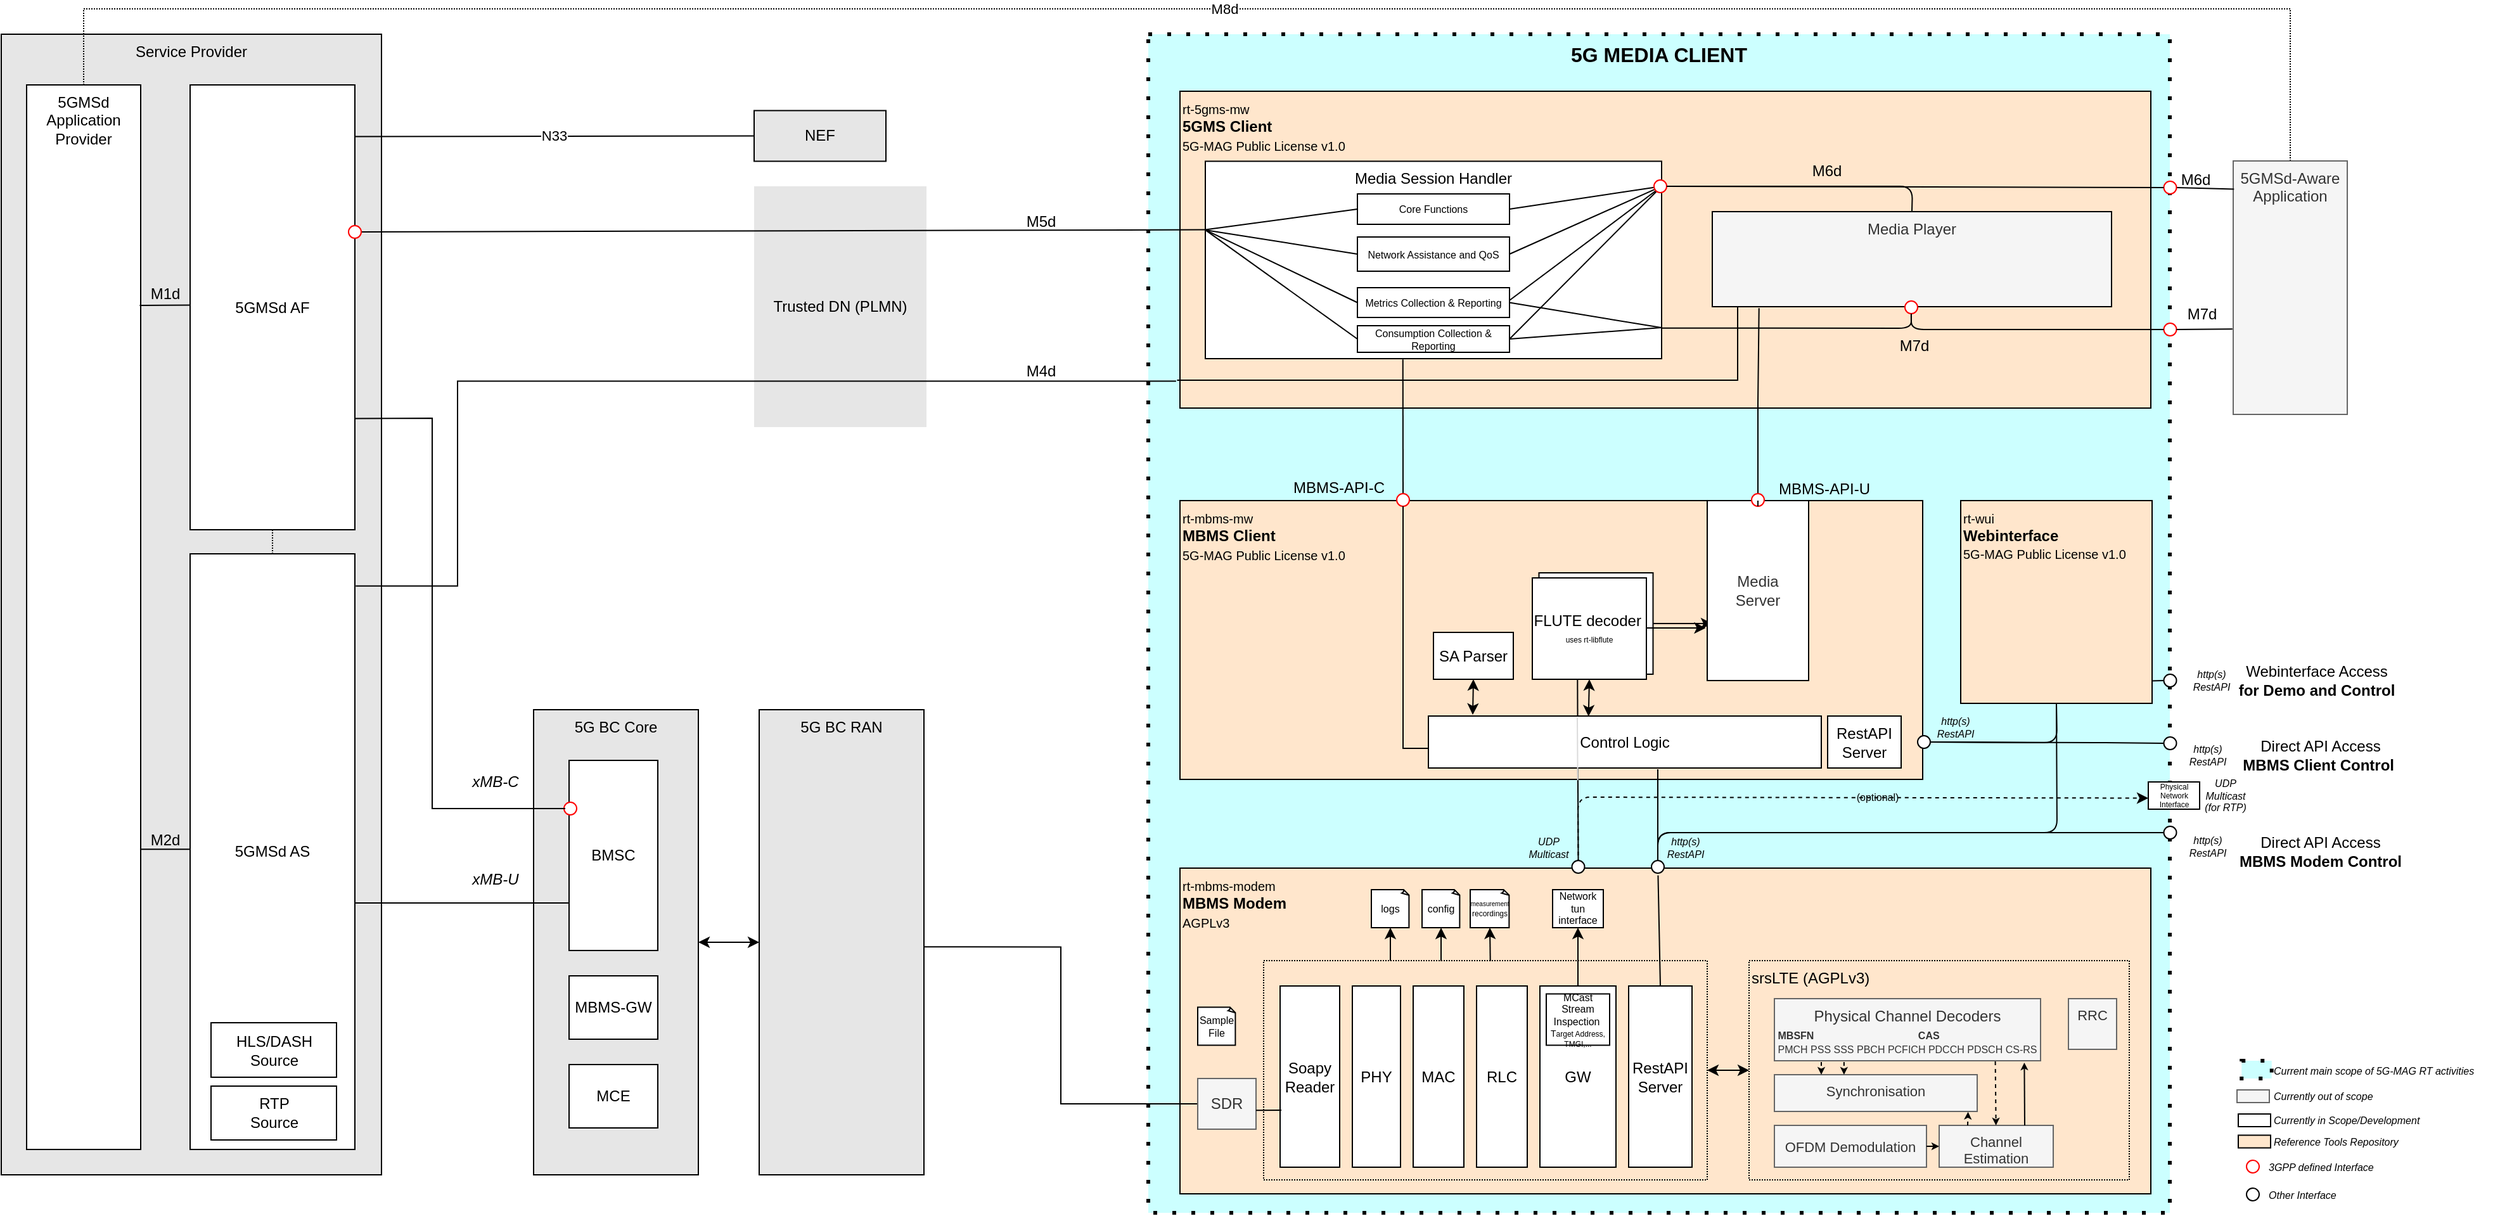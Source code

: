 <mxfile version="15.9.1" type="device"><diagram id="t-FZyY71_Kf3-kKKvfM1" name="Overview"><mxGraphModel dx="3213" dy="1667" grid="1" gridSize="10" guides="1" tooltips="1" connect="1" arrows="1" fold="1" page="1" pageScale="1" pageWidth="1169" pageHeight="827" math="0" shadow="0"><root><mxCell id="0"/><mxCell id="1" parent="0"/><mxCell id="G_HqjUwHFonaNJhbWPcw-2" value="&lt;b&gt;5G MEDIA CLIENT&lt;/b&gt;" style="rounded=0;whiteSpace=wrap;html=1;fillColor=#CCFFFF;verticalAlign=top;dashed=1;dashPattern=1 4;strokeWidth=3;fontSize=16;" parent="1" vertex="1"><mxGeometry x="-175" y="-100" width="806" height="930" as="geometry"/></mxCell><mxCell id="2vlPOJPuA9wXbitWBf3n-66" value="Service Provider" style="rounded=0;whiteSpace=wrap;html=1;fillColor=#E6E6E6;align=center;verticalAlign=top;labelPosition=center;verticalLabelPosition=middle;" parent="1" vertex="1"><mxGeometry x="-1080" y="-100" width="300" height="900" as="geometry"/></mxCell><mxCell id="G_HqjUwHFonaNJhbWPcw-3" value="5G BC RAN" style="rounded=0;whiteSpace=wrap;html=1;fillColor=#E6E6E6;verticalAlign=top;" parent="1" vertex="1"><mxGeometry x="-482" y="433" width="130" height="367" as="geometry"/></mxCell><mxCell id="G_HqjUwHFonaNJhbWPcw-4" value="&lt;font style=&quot;font-size: 10px&quot;&gt;rt-mbms-mw&lt;br&gt;&lt;span style=&quot;font-size: 12px&quot;&gt;&lt;b&gt;MBMS Client&lt;/b&gt;&lt;/span&gt;&lt;br&gt;5G-MAG Public License v1.0&lt;/font&gt;" style="rounded=0;whiteSpace=wrap;html=1;align=left;verticalAlign=top;fillColor=#FFE6CC;" parent="1" vertex="1"><mxGeometry x="-150" y="268" width="586" height="220" as="geometry"/></mxCell><mxCell id="G_HqjUwHFonaNJhbWPcw-5" value="&lt;span style=&quot;font-size: 10px&quot;&gt;rt-mbms-modem&lt;/span&gt;&lt;br&gt;&lt;b&gt;MBMS Modem&lt;/b&gt;&lt;font style=&quot;font-size: 10px&quot;&gt;&lt;br&gt;AGPLv3&lt;/font&gt;" style="rounded=0;whiteSpace=wrap;html=1;fillColor=#FFE6CC;verticalAlign=top;align=left;" parent="1" vertex="1"><mxGeometry x="-150" y="558" width="766" height="257" as="geometry"/></mxCell><mxCell id="CgZAOS09ZjuMNSlnD4I0-3" value="Physical Network Interface" style="rounded=0;whiteSpace=wrap;html=1;align=center;verticalAlign=middle;labelPosition=center;verticalLabelPosition=middle;fontSize=6;" parent="1" vertex="1"><mxGeometry x="614" y="490" width="40.5" height="21.5" as="geometry"/></mxCell><mxCell id="CgZAOS09ZjuMNSlnD4I0-4" value="(optional)" style="endArrow=classic;html=1;strokeWidth=1;fontSize=8;exitX=0.5;exitY=0;exitDx=0;exitDy=0;dashed=1;entryX=0;entryY=0.5;entryDx=0;entryDy=0;labelBackgroundColor=none;verticalAlign=bottom;" parent="1" edge="1"><mxGeometry x="0.147" y="-8" width="50" height="50" relative="1" as="geometry"><mxPoint x="164.25" y="554" as="sourcePoint"/><mxPoint x="614" y="502.75" as="targetPoint"/><Array as="points"><mxPoint x="164" y="502"/></Array><mxPoint as="offset"/></mxGeometry></mxCell><mxCell id="CgZAOS09ZjuMNSlnD4I0-5" value="" style="endArrow=none;html=1;strokeWidth=1;fontSize=8;entryX=0.396;entryY=1.004;entryDx=0;entryDy=0;entryPerimeter=0;startArrow=none;startFill=0;endFill=0;" parent="1" source="2vlPOJPuA9wXbitWBf3n-79" target="2vlPOJPuA9wXbitWBf3n-3" edge="1"><mxGeometry width="50" height="50" relative="1" as="geometry"><mxPoint x="163.33" y="496.01" as="sourcePoint"/><mxPoint x="172" y="457" as="targetPoint"/></mxGeometry></mxCell><mxCell id="2vlPOJPuA9wXbitWBf3n-10" value="Control Logic" style="rounded=0;whiteSpace=wrap;html=1;fillColor=default;align=center;verticalAlign=middle;labelPosition=center;verticalLabelPosition=middle;fontSize=12;" parent="1" vertex="1"><mxGeometry x="46" y="438" width="310" height="41" as="geometry"/></mxCell><mxCell id="2vlPOJPuA9wXbitWBf3n-14" value="" style="endArrow=none;startArrow=none;html=1;strokeWidth=1;fontSize=8;entryX=0.5;entryY=0;entryDx=0;entryDy=0;endFill=0;startFill=0;" parent="1" target="2vlPOJPuA9wXbitWBf3n-78" edge="1"><mxGeometry width="50" height="50" relative="1" as="geometry"><mxPoint x="227" y="480" as="sourcePoint"/><mxPoint x="294" y="742" as="targetPoint"/></mxGeometry></mxCell><mxCell id="2vlPOJPuA9wXbitWBf3n-17" value="" style="endArrow=classic;html=1;strokeWidth=1;fontSize=8;entryX=0.5;entryY=1;entryDx=0;entryDy=0;exitX=0.414;exitY=0.006;exitDx=0;exitDy=0;exitPerimeter=0;startArrow=classic;startFill=1;" parent="1" target="2vlPOJPuA9wXbitWBf3n-3" edge="1"><mxGeometry width="50" height="50" relative="1" as="geometry"><mxPoint x="172.34" y="438.306" as="sourcePoint"/><mxPoint x="172.35" y="416.18" as="targetPoint"/></mxGeometry></mxCell><mxCell id="2vlPOJPuA9wXbitWBf3n-30" value="SA Parser" style="rounded=0;whiteSpace=wrap;html=1;fillColor=default;align=center;verticalAlign=middle;labelPosition=center;verticalLabelPosition=middle;fontSize=12;" parent="1" vertex="1"><mxGeometry x="50" y="372" width="63" height="37" as="geometry"/></mxCell><mxCell id="2vlPOJPuA9wXbitWBf3n-37" value="" style="endArrow=classic;html=1;strokeWidth=1;fontSize=8;entryX=0.5;entryY=1;entryDx=0;entryDy=0;startArrow=classic;startFill=1;" parent="1" target="2vlPOJPuA9wXbitWBf3n-30" edge="1"><mxGeometry width="50" height="50" relative="1" as="geometry"><mxPoint x="81" y="437" as="sourcePoint"/><mxPoint x="284" y="465" as="targetPoint"/></mxGeometry></mxCell><mxCell id="coi-fCupP_4FWcqRsCUB-4" style="edgeStyle=orthogonalEdgeStyle;rounded=0;orthogonalLoop=1;jettySize=auto;html=1;exitX=0.5;exitY=1;exitDx=0;exitDy=0;entryX=0.5;entryY=0;entryDx=0;entryDy=0;endArrow=none;endFill=0;dashed=1;dashPattern=1 1;" parent="1" source="2vlPOJPuA9wXbitWBf3n-40" target="hA-Ps4pZ5avrQKP371bv-65" edge="1"><mxGeometry relative="1" as="geometry"/></mxCell><mxCell id="coi-fCupP_4FWcqRsCUB-6" value="N33" style="rounded=0;orthogonalLoop=1;jettySize=auto;html=1;endArrow=none;endFill=0;entryX=0;entryY=0.5;entryDx=0;entryDy=0;exitX=0.996;exitY=0.116;exitDx=0;exitDy=0;exitPerimeter=0;" parent="1" source="2vlPOJPuA9wXbitWBf3n-40" target="coi-fCupP_4FWcqRsCUB-7" edge="1"><mxGeometry relative="1" as="geometry"><mxPoint x="-710" y="122.824" as="targetPoint"/><mxPoint x="-800" y="120" as="sourcePoint"/></mxGeometry></mxCell><mxCell id="2vlPOJPuA9wXbitWBf3n-40" value="5GMSd AF" style="rounded=0;whiteSpace=wrap;html=1;fillColor=default;align=center;verticalAlign=middle;labelPosition=center;verticalLabelPosition=middle;" parent="1" vertex="1"><mxGeometry x="-931" y="-60" width="130" height="351" as="geometry"/></mxCell><mxCell id="2vlPOJPuA9wXbitWBf3n-48" value="RestAPI Server" style="rounded=0;whiteSpace=wrap;html=1;fillColor=default;align=center;verticalAlign=middle;labelPosition=center;verticalLabelPosition=middle;fontSize=12;" parent="1" vertex="1"><mxGeometry x="361" y="438" width="58" height="41" as="geometry"/></mxCell><mxCell id="2vlPOJPuA9wXbitWBf3n-49" value="&lt;font style=&quot;font-size: 12px&quot;&gt;&lt;span style=&quot;font-size: 10px&quot;&gt;rt-wui&lt;/span&gt;&lt;b&gt;&lt;br&gt;Webinterface&lt;font style=&quot;font-size: 12px&quot;&gt; &lt;br&gt;&lt;/font&gt;&lt;/b&gt;&lt;/font&gt;&lt;font style=&quot;font-size: 10px&quot;&gt;5G-MAG Public License v1.0&lt;br&gt;&lt;/font&gt;" style="rounded=0;whiteSpace=wrap;html=1;fillColor=#FFE6CC;align=left;verticalAlign=top;labelPosition=center;verticalLabelPosition=middle;fontSize=11;" parent="1" vertex="1"><mxGeometry x="466" y="268" width="151" height="160" as="geometry"/></mxCell><mxCell id="2vlPOJPuA9wXbitWBf3n-52" value="" style="endArrow=none;startArrow=none;html=1;strokeWidth=1;fontSize=12;exitX=0.5;exitY=1;exitDx=0;exitDy=0;entryX=0.5;entryY=0;entryDx=0;entryDy=0;endFill=0;startFill=0;" parent="1" source="2vlPOJPuA9wXbitWBf3n-49" target="2vlPOJPuA9wXbitWBf3n-78" edge="1"><mxGeometry width="50" height="50" relative="1" as="geometry"><mxPoint x="390.51" y="261.702" as="sourcePoint"/><mxPoint x="226" y="550" as="targetPoint"/><Array as="points"><mxPoint x="542" y="530"/><mxPoint x="227" y="530"/></Array></mxGeometry></mxCell><mxCell id="2vlPOJPuA9wXbitWBf3n-76" style="edgeStyle=orthogonalEdgeStyle;rounded=0;orthogonalLoop=1;jettySize=auto;html=1;entryX=0;entryY=0.5;entryDx=0;entryDy=0;fontSize=12;startArrow=classic;startFill=1;" parent="1" source="2vlPOJPuA9wXbitWBf3n-58" target="G_HqjUwHFonaNJhbWPcw-3" edge="1"><mxGeometry relative="1" as="geometry"/></mxCell><mxCell id="2vlPOJPuA9wXbitWBf3n-58" value="5G BC Core" style="rounded=0;whiteSpace=wrap;html=1;fillColor=#E6E6E6;verticalAlign=top;" parent="1" vertex="1"><mxGeometry x="-660" y="433" width="130" height="367" as="geometry"/></mxCell><mxCell id="2vlPOJPuA9wXbitWBf3n-60" value="MBMS-GW" style="rounded=0;whiteSpace=wrap;html=1;fillColor=default;align=center;verticalAlign=middle;labelPosition=center;verticalLabelPosition=middle;" parent="1" vertex="1"><mxGeometry x="-632" y="643" width="70" height="50" as="geometry"/></mxCell><mxCell id="2vlPOJPuA9wXbitWBf3n-61" value="MCE" style="rounded=0;whiteSpace=wrap;html=1;fillColor=default;align=center;verticalAlign=middle;labelPosition=center;verticalLabelPosition=middle;" parent="1" vertex="1"><mxGeometry x="-632" y="713" width="70" height="50" as="geometry"/></mxCell><mxCell id="2vlPOJPuA9wXbitWBf3n-62" value="BMSC" style="rounded=0;whiteSpace=wrap;html=1;fillColor=default;align=center;verticalAlign=middle;labelPosition=center;verticalLabelPosition=middle;" parent="1" vertex="1"><mxGeometry x="-632" y="473" width="70" height="150" as="geometry"/></mxCell><mxCell id="2vlPOJPuA9wXbitWBf3n-74" value="" style="rounded=0;whiteSpace=wrap;html=1;fillColor=default;align=center;verticalAlign=middle;labelPosition=center;verticalLabelPosition=middle;fontSize=10;labelBackgroundColor=default;" parent="1" vertex="1"><mxGeometry x="133.25" y="325" width="90" height="80" as="geometry"/></mxCell><mxCell id="2vlPOJPuA9wXbitWBf3n-3" value="&lt;font style=&quot;font-size: 12px&quot;&gt;FLUTE decoder&lt;/font&gt;&amp;nbsp;&lt;br&gt;&lt;font style=&quot;font-size: 6px&quot;&gt;uses rt-libflute&lt;br&gt;&lt;/font&gt;" style="rounded=0;whiteSpace=wrap;html=1;fillColor=#FFFFFF;align=center;verticalAlign=middle;labelPosition=center;verticalLabelPosition=middle;fontSize=10;labelBackgroundColor=default;" parent="1" vertex="1"><mxGeometry x="128" y="329" width="90" height="80" as="geometry"/></mxCell><mxCell id="2vlPOJPuA9wXbitWBf3n-78" value="" style="ellipse;whiteSpace=wrap;html=1;aspect=fixed;labelBackgroundColor=default;fontSize=12;strokeColor=#000000;fillColor=#FFFFFF;align=left;verticalAlign=top;" parent="1" vertex="1"><mxGeometry x="222" y="552" width="10" as="geometry"/></mxCell><mxCell id="2vlPOJPuA9wXbitWBf3n-79" value="" style="ellipse;whiteSpace=wrap;html=1;aspect=fixed;labelBackgroundColor=default;fontSize=12;strokeColor=#000000;fillColor=#FFFFFF;align=left;verticalAlign=top;" parent="1" vertex="1"><mxGeometry x="159.25" y="552" width="10" as="geometry"/></mxCell><mxCell id="2vlPOJPuA9wXbitWBf3n-84" value="" style="ellipse;whiteSpace=wrap;html=1;aspect=fixed;labelBackgroundColor=default;fontSize=12;strokeColor=#000000;fillColor=#FFFFFF;align=left;verticalAlign=top;" parent="1" vertex="1"><mxGeometry x="432" y="462" width="10" as="geometry"/></mxCell><mxCell id="2vlPOJPuA9wXbitWBf3n-86" value="" style="endArrow=none;html=1;fontSize=8;entryX=1.009;entryY=0.564;entryDx=0;entryDy=0;exitX=0;exitY=0.5;exitDx=0;exitDy=0;entryPerimeter=0;" parent="1" source="2vlPOJPuA9wXbitWBf3n-84" target="2vlPOJPuA9wXbitWBf3n-48" edge="1"><mxGeometry width="50" height="50" relative="1" as="geometry"><mxPoint x="556" y="280" as="sourcePoint"/><mxPoint x="606" y="230" as="targetPoint"/></mxGeometry></mxCell><mxCell id="2vlPOJPuA9wXbitWBf3n-89" style="edgeStyle=none;rounded=0;orthogonalLoop=1;jettySize=auto;html=1;exitX=1;exitY=0;exitDx=0;exitDy=0;fontSize=8;" parent="1" edge="1"><mxGeometry relative="1" as="geometry"><mxPoint x="566.536" y="248.964" as="sourcePoint"/><mxPoint x="566.536" y="248.964" as="targetPoint"/></mxGeometry></mxCell><mxCell id="2vlPOJPuA9wXbitWBf3n-96" value="UDP Multicast" style="text;html=1;strokeColor=none;fillColor=none;align=center;verticalAlign=middle;whiteSpace=wrap;rounded=0;labelBackgroundColor=none;fontSize=8;opacity=0;fontStyle=2" parent="1" vertex="1"><mxGeometry x="121.25" y="537" width="40" height="10" as="geometry"/></mxCell><mxCell id="2vlPOJPuA9wXbitWBf3n-97" value="http(s)&lt;br&gt;RestAPI" style="text;html=1;strokeColor=none;fillColor=none;align=center;verticalAlign=middle;whiteSpace=wrap;rounded=0;labelBackgroundColor=none;fontSize=8;opacity=0;fontStyle=2" parent="1" vertex="1"><mxGeometry x="229" y="537" width="40" height="10" as="geometry"/></mxCell><mxCell id="2vlPOJPuA9wXbitWBf3n-101" value="UDP Multicast (for RTP)" style="text;html=1;strokeColor=none;fillColor=none;align=center;verticalAlign=middle;whiteSpace=wrap;rounded=0;labelBackgroundColor=none;fontSize=8;opacity=0;fontStyle=2" parent="1" vertex="1"><mxGeometry x="654.5" y="496" width="40" height="10" as="geometry"/></mxCell><mxCell id="2vlPOJPuA9wXbitWBf3n-102" value="" style="endArrow=classic;startArrow=classic;html=1;strokeWidth=1;fontSize=8;entryX=1;entryY=0.5;entryDx=0;entryDy=0;exitX=0;exitY=0.5;exitDx=0;exitDy=0;" parent="1" target="2vlPOJPuA9wXbitWBf3n-84" edge="1"><mxGeometry width="50" height="50" relative="1" as="geometry"><mxPoint as="sourcePoint"/><mxPoint x="491" y="449.5" as="targetPoint"/><Array as="points"/></mxGeometry></mxCell><mxCell id="2vlPOJPuA9wXbitWBf3n-106" value="http(s)&lt;br&gt;RestAPI" style="text;html=1;strokeColor=none;fillColor=none;align=center;verticalAlign=middle;whiteSpace=wrap;rounded=0;labelBackgroundColor=none;fontSize=8;opacity=0;fontStyle=2" parent="1" vertex="1"><mxGeometry x="442" y="442" width="40" height="10" as="geometry"/></mxCell><mxCell id="2vlPOJPuA9wXbitWBf3n-115" value="" style="ellipse;whiteSpace=wrap;html=1;aspect=fixed;labelBackgroundColor=default;fontSize=12;strokeColor=#000000;fillColor=#FFFFFF;align=left;verticalAlign=top;" parent="1" vertex="1"><mxGeometry x="631" y="541" width="10" as="geometry"/></mxCell><mxCell id="2vlPOJPuA9wXbitWBf3n-120" value="http(s)&lt;br&gt;RestAPI" style="text;html=1;strokeColor=none;fillColor=none;align=center;verticalAlign=middle;whiteSpace=wrap;rounded=0;labelBackgroundColor=none;fontSize=8;opacity=0;fontStyle=2" parent="1" vertex="1"><mxGeometry x="641" y="464" width="40" height="10" as="geometry"/></mxCell><mxCell id="2vlPOJPuA9wXbitWBf3n-121" value="http(s)&lt;br&gt;RestAPI" style="text;html=1;strokeColor=none;fillColor=none;align=center;verticalAlign=middle;whiteSpace=wrap;rounded=0;labelBackgroundColor=none;fontSize=8;opacity=0;fontStyle=2" parent="1" vertex="1"><mxGeometry x="641.25" y="536" width="40" height="10" as="geometry"/></mxCell><mxCell id="2vlPOJPuA9wXbitWBf3n-122" value="" style="endArrow=classic;startArrow=classic;html=1;strokeWidth=1;fontSize=8;entryX=1;entryY=0.5;entryDx=0;entryDy=0;exitX=0.198;exitY=1.005;exitDx=0;exitDy=0;exitPerimeter=0;" parent="1" source="2vlPOJPuA9wXbitWBf3n-49" target="2vlPOJPuA9wXbitWBf3n-84" edge="1"><mxGeometry width="50" height="50" relative="1" as="geometry"><mxPoint x="533" y="420" as="sourcePoint"/><mxPoint x="491.0" y="449" as="targetPoint"/><Array as="points"><mxPoint x="496" y="449"/></Array></mxGeometry></mxCell><mxCell id="2vlPOJPuA9wXbitWBf3n-124" value="" style="endArrow=classic;startArrow=classic;html=1;strokeWidth=1;fontSize=12;exitX=0;exitY=0.5;exitDx=0;exitDy=0;entryX=0.5;entryY=0;entryDx=0;entryDy=0;" parent="1" source="2vlPOJPuA9wXbitWBf3n-115" target="2vlPOJPuA9wXbitWBf3n-78" edge="1"><mxGeometry width="50" height="50" relative="1" as="geometry"><mxPoint x="700" y="410" as="sourcePoint"/><mxPoint x="226" y="550" as="targetPoint"/><Array as="points"><mxPoint x="227" y="530"/></Array></mxGeometry></mxCell><mxCell id="2vlPOJPuA9wXbitWBf3n-125" value="Direct API Access&lt;br&gt;&lt;b&gt;MBMS Client&amp;nbsp;&lt;/b&gt;&lt;b&gt;Control&amp;nbsp;&lt;/b&gt;" style="text;html=1;strokeColor=none;fillColor=none;align=center;verticalAlign=middle;whiteSpace=wrap;rounded=0;labelBackgroundColor=default;fontSize=12;" parent="1" vertex="1"><mxGeometry x="684" y="458" width="132" height="22" as="geometry"/></mxCell><mxCell id="2vlPOJPuA9wXbitWBf3n-126" value="Direct API Access&lt;br&gt;&lt;b&gt;MBMS Modem&amp;nbsp;&lt;/b&gt;&lt;b&gt;Control&lt;/b&gt;" style="text;html=1;strokeColor=none;fillColor=none;align=center;verticalAlign=middle;whiteSpace=wrap;rounded=0;labelBackgroundColor=default;fontSize=12;" parent="1" vertex="1"><mxGeometry x="684" y="534" width="132" height="22" as="geometry"/></mxCell><mxCell id="2vlPOJPuA9wXbitWBf3n-129" value="" style="endArrow=classic;html=1;fontSize=6;exitX=1;exitY=0.5;exitDx=0;exitDy=0;" parent="1" edge="1" source="2vlPOJPuA9wXbitWBf3n-74"><mxGeometry x="0.109" y="-3" width="50" height="50" relative="1" as="geometry"><mxPoint x="223.25" y="369.73" as="sourcePoint"/><mxPoint x="270" y="365" as="targetPoint"/><mxPoint as="offset"/></mxGeometry></mxCell><mxCell id="2vlPOJPuA9wXbitWBf3n-131" value="" style="ellipse;whiteSpace=wrap;html=1;aspect=fixed;labelBackgroundColor=default;fontSize=12;strokeColor=default;fillColor=#FFFFFF;align=left;verticalAlign=top;" parent="1" vertex="1"><mxGeometry x="-126" y="303.5" width="10" as="geometry"/></mxCell><mxCell id="2vlPOJPuA9wXbitWBf3n-164" value="&lt;font style=&quot;font-size: 12px&quot;&gt;xMB-U&lt;/font&gt;" style="text;html=1;strokeColor=none;fillColor=none;align=center;verticalAlign=middle;whiteSpace=wrap;rounded=0;labelBackgroundColor=none;fontSize=8;fontStyle=2" parent="1" vertex="1"><mxGeometry x="-710" y="552" width="40" height="30" as="geometry"/></mxCell><mxCell id="2vlPOJPuA9wXbitWBf3n-169" value="&lt;font style=&quot;font-size: 12px&quot;&gt;xMB-C&lt;/font&gt;" style="text;html=1;strokeColor=none;fillColor=none;align=center;verticalAlign=middle;whiteSpace=wrap;rounded=0;labelBackgroundColor=none;fontSize=8;fontStyle=2" parent="1" vertex="1"><mxGeometry x="-710" y="475" width="40" height="30" as="geometry"/></mxCell><mxCell id="2vlPOJPuA9wXbitWBf3n-179" value="" style="endArrow=none;html=1;labelBackgroundColor=none;fontSize=8;entryX=0.379;entryY=0.027;entryDx=0;entryDy=0;entryPerimeter=0;strokeColor=#DBDBDB;exitX=0.52;exitY=0.989;exitDx=0;exitDy=0;exitPerimeter=0;" parent="1" target="2vlPOJPuA9wXbitWBf3n-10" edge="1"><mxGeometry width="50" height="50" relative="1" as="geometry"><mxPoint x="163.84" y="488.626" as="sourcePoint"/><mxPoint x="163.84" y="455.714" as="targetPoint"/></mxGeometry></mxCell><mxCell id="2vlPOJPuA9wXbitWBf3n-180" style="edgeStyle=none;rounded=0;orthogonalLoop=1;jettySize=auto;html=1;exitX=0.5;exitY=0;exitDx=0;exitDy=0;labelBackgroundColor=none;fontSize=8;startArrow=classic;startFill=1;strokeColor=#DBDBDB;" parent="1" edge="1"><mxGeometry relative="1" as="geometry"><mxPoint x="-755" y="486" as="sourcePoint"/><mxPoint x="-755" y="486" as="targetPoint"/></mxGeometry></mxCell><mxCell id="2vlPOJPuA9wXbitWBf3n-196" value="" style="ellipse;whiteSpace=wrap;html=1;aspect=fixed;labelBackgroundColor=default;fontSize=12;strokeColor=default;fillColor=#FFFFFF;align=left;verticalAlign=top;" parent="1" vertex="1"><mxGeometry x="607" y="303" width="10" as="geometry"/></mxCell><mxCell id="yrz_ErMZJHMfAEU_T5A7-6" value="&lt;span style=&quot;color: rgb(51 , 51 , 51) ; font-size: 12px&quot;&gt;Media&lt;br&gt;Server&lt;br style=&quot;font-size: 12px&quot;&gt;&lt;/span&gt;" style="rounded=0;whiteSpace=wrap;html=1;fillColor=default;align=center;verticalAlign=middle;labelPosition=center;verticalLabelPosition=middle;fontSize=12;" parent="1" vertex="1"><mxGeometry x="266" y="268" width="80" height="142" as="geometry"/></mxCell><mxCell id="coi-fCupP_4FWcqRsCUB-5" value="M8d" style="edgeStyle=orthogonalEdgeStyle;rounded=0;orthogonalLoop=1;jettySize=auto;html=1;exitX=0.5;exitY=0;exitDx=0;exitDy=0;entryX=0.5;entryY=0;entryDx=0;entryDy=0;dashed=1;dashPattern=1 1;endArrow=none;endFill=0;" parent="1" source="n_3CjSWB2MxKDpPjfIME-4" target="hA-Ps4pZ5avrQKP371bv-50" edge="1"><mxGeometry relative="1" as="geometry"><Array as="points"><mxPoint x="-1015" y="-120"/><mxPoint x="726" y="-120"/></Array></mxGeometry></mxCell><mxCell id="n_3CjSWB2MxKDpPjfIME-4" value="5GMSd Application Provider" style="rounded=0;whiteSpace=wrap;html=1;fillColor=#FFFFFF;align=center;verticalAlign=top;labelPosition=center;verticalLabelPosition=middle;" parent="1" vertex="1"><mxGeometry x="-1060" y="-60" width="90" height="840" as="geometry"/></mxCell><mxCell id="hA-Ps4pZ5avrQKP371bv-1" value="" style="endArrow=none;html=1;rounded=0;exitX=0.006;exitY=0.947;exitDx=0;exitDy=0;exitPerimeter=0;entryX=0.998;entryY=0.939;entryDx=0;entryDy=0;entryPerimeter=0;" parent="1" source="hA-Ps4pZ5avrQKP371bv-9" target="hA-Ps4pZ5avrQKP371bv-9" edge="1"><mxGeometry width="50" height="50" relative="1" as="geometry"><mxPoint x="-1010" y="215" as="sourcePoint"/><mxPoint x="-930" y="211" as="targetPoint"/></mxGeometry></mxCell><mxCell id="hA-Ps4pZ5avrQKP371bv-4" value="M2d" style="text;html=1;resizable=0;autosize=1;align=center;verticalAlign=middle;points=[];fillColor=none;strokeColor=none;rounded=0;" parent="1" vertex="1"><mxGeometry x="-971" y="526" width="40" height="20" as="geometry"/></mxCell><mxCell id="hA-Ps4pZ5avrQKP371bv-5" value="" style="endArrow=none;html=1;rounded=0;entryX=-0.004;entryY=0.496;entryDx=0;entryDy=0;entryPerimeter=0;exitX=0.025;exitY=0.857;exitDx=0;exitDy=0;exitPerimeter=0;" parent="1" source="hA-Ps4pZ5avrQKP371bv-4" target="hA-Ps4pZ5avrQKP371bv-65" edge="1"><mxGeometry width="50" height="50" relative="1" as="geometry"><mxPoint x="-950" y="580" as="sourcePoint"/><mxPoint x="-930" y="603.222" as="targetPoint"/><Array as="points"/></mxGeometry></mxCell><mxCell id="hA-Ps4pZ5avrQKP371bv-9" value="M1d" style="text;html=1;resizable=0;autosize=1;align=center;verticalAlign=middle;points=[];fillColor=none;strokeColor=none;rounded=0;" parent="1" vertex="1"><mxGeometry x="-971" y="95" width="40" height="20" as="geometry"/></mxCell><mxCell id="hA-Ps4pZ5avrQKP371bv-32" style="edgeStyle=orthogonalEdgeStyle;rounded=0;orthogonalLoop=1;jettySize=auto;html=1;exitX=1;exitY=0.75;exitDx=0;exitDy=0;entryX=0;entryY=0.25;entryDx=0;entryDy=0;fontSize=12;endArrow=none;endFill=0;startArrow=none;" parent="1" source="coi-fCupP_4FWcqRsCUB-62" edge="1"><mxGeometry relative="1" as="geometry"><mxPoint x="-800" y="345.25" as="sourcePoint"/><mxPoint x="-632" y="510.5" as="targetPoint"/><Array as="points"/></mxGeometry></mxCell><mxCell id="hA-Ps4pZ5avrQKP371bv-34" value="Trusted DN (PLMN)" style="rounded=0;whiteSpace=wrap;html=1;fillColor=#E6E6E6;verticalAlign=middle;strokeColor=none;" parent="1" vertex="1"><mxGeometry x="-486" y="20" width="136" height="190" as="geometry"/></mxCell><mxCell id="hA-Ps4pZ5avrQKP371bv-42" style="edgeStyle=orthogonalEdgeStyle;rounded=0;orthogonalLoop=1;jettySize=auto;html=1;exitX=1;exitY=0.51;exitDx=0;exitDy=0;fontSize=12;exitPerimeter=0;endArrow=none;endFill=0;" parent="1" source="G_HqjUwHFonaNJhbWPcw-3" target="coi-fCupP_4FWcqRsCUB-118" edge="1"><mxGeometry relative="1" as="geometry"><mxPoint x="-352" y="708.25" as="sourcePoint"/><mxPoint x="-300.8" y="742" as="targetPoint"/></mxGeometry></mxCell><mxCell id="hA-Ps4pZ5avrQKP371bv-50" value="5GMSd-Aware Application" style="rounded=0;whiteSpace=wrap;html=1;fillColor=#f5f5f5;align=center;verticalAlign=top;labelPosition=center;verticalLabelPosition=middle;fontColor=#333333;strokeColor=#666666;" parent="1" vertex="1"><mxGeometry x="681" width="90" height="200" as="geometry"/></mxCell><mxCell id="hA-Ps4pZ5avrQKP371bv-54" value="&lt;font style=&quot;font-size: 10px&quot;&gt;rt-5gms-mw&lt;br&gt;&lt;span style=&quot;font-size: 12px&quot;&gt;&lt;b&gt;5GMS Client&lt;/b&gt;&lt;/span&gt;&lt;br&gt;5G-MAG Public License v1.0&lt;/font&gt;" style="rounded=0;whiteSpace=wrap;html=1;align=left;verticalAlign=top;fillColor=#FFE6CC;" parent="1" vertex="1"><mxGeometry x="-150" y="-55" width="766" height="250" as="geometry"/></mxCell><mxCell id="hA-Ps4pZ5avrQKP371bv-60" value="MBMS-API-U" style="text;html=1;resizable=0;autosize=1;align=center;verticalAlign=middle;points=[];fillColor=none;strokeColor=none;rounded=0;" parent="1" vertex="1"><mxGeometry x="313" y="249" width="90" height="20" as="geometry"/></mxCell><mxCell id="hA-Ps4pZ5avrQKP371bv-62" value="Media Session Handler" style="rounded=0;whiteSpace=wrap;html=1;align=center;verticalAlign=top;labelPosition=center;verticalLabelPosition=middle;" parent="1" vertex="1"><mxGeometry x="-130" y="0.25" width="360" height="155.75" as="geometry"/></mxCell><mxCell id="hA-Ps4pZ5avrQKP371bv-66" style="edgeStyle=orthogonalEdgeStyle;rounded=0;orthogonalLoop=1;jettySize=auto;html=1;exitX=0;exitY=0.75;exitDx=0;exitDy=0;entryX=1;entryY=0.75;entryDx=0;entryDy=0;fontSize=12;endArrow=none;endFill=0;" parent="1" source="2vlPOJPuA9wXbitWBf3n-62" target="hA-Ps4pZ5avrQKP371bv-65" edge="1"><mxGeometry relative="1" as="geometry"><Array as="points"><mxPoint x="-801" y="585"/></Array></mxGeometry></mxCell><mxCell id="hA-Ps4pZ5avrQKP371bv-65" value="5GMSd AS" style="rounded=0;whiteSpace=wrap;html=1;fillColor=default;align=center;verticalAlign=middle;labelPosition=center;verticalLabelPosition=middle;" parent="1" vertex="1"><mxGeometry x="-931" y="310" width="130" height="470" as="geometry"/></mxCell><mxCell id="hA-Ps4pZ5avrQKP371bv-77" value="M6d" style="text;html=1;resizable=0;autosize=1;align=center;verticalAlign=middle;points=[];fillColor=none;strokeColor=none;rounded=0;" parent="1" vertex="1"><mxGeometry x="631" y="5" width="40" height="20" as="geometry"/></mxCell><mxCell id="hA-Ps4pZ5avrQKP371bv-81" value="M7d" style="text;html=1;resizable=0;autosize=1;align=center;verticalAlign=middle;points=[];fillColor=none;strokeColor=none;rounded=0;" parent="1" vertex="1"><mxGeometry x="636.25" y="111" width="40" height="20" as="geometry"/></mxCell><mxCell id="hA-Ps4pZ5avrQKP371bv-87" style="rounded=0;orthogonalLoop=1;jettySize=auto;html=1;fontSize=12;startArrow=none;entryX=0.321;entryY=1.004;entryDx=0;entryDy=0;entryPerimeter=0;endArrow=none;endFill=0;exitX=0.5;exitY=0;exitDx=0;exitDy=0;" parent="1" source="xPYDSDDHmbbXcYoAUSGu-4" edge="1"><mxGeometry relative="1" as="geometry"><mxPoint x="26" y="261" as="sourcePoint"/><mxPoint x="25.87" y="156.663" as="targetPoint"/></mxGeometry></mxCell><mxCell id="hA-Ps4pZ5avrQKP371bv-88" value="MBMS-API-C" style="text;html=1;resizable=0;autosize=1;align=center;verticalAlign=middle;points=[];fillColor=none;strokeColor=none;rounded=0;" parent="1" vertex="1"><mxGeometry x="-70" y="248" width="90" height="20" as="geometry"/></mxCell><mxCell id="hA-Ps4pZ5avrQKP371bv-90" style="edgeStyle=orthogonalEdgeStyle;rounded=0;orthogonalLoop=1;jettySize=auto;html=1;entryX=0.117;entryY=1.015;entryDx=0;entryDy=0;entryPerimeter=0;fontSize=12;endArrow=none;endFill=0;startArrow=none;exitX=0.5;exitY=0;exitDx=0;exitDy=0;" parent="1" source="yrz_ErMZJHMfAEU_T5A7-6" target="hA-Ps4pZ5avrQKP371bv-55" edge="1"><mxGeometry relative="1" as="geometry"><mxPoint x="307" y="250" as="sourcePoint"/><mxPoint x="414.308" y="182.45" as="targetPoint"/></mxGeometry></mxCell><mxCell id="hA-Ps4pZ5avrQKP371bv-92" value="M7d" style="text;html=1;resizable=0;autosize=1;align=center;verticalAlign=middle;points=[];fillColor=none;strokeColor=none;rounded=0;" parent="1" vertex="1"><mxGeometry x="409" y="136" width="40" height="20" as="geometry"/></mxCell><mxCell id="hA-Ps4pZ5avrQKP371bv-96" value="" style="endArrow=none;html=1;rounded=0;fontSize=12;startArrow=none;entryX=-0.001;entryY=0.347;entryDx=0;entryDy=0;entryPerimeter=0;" parent="1" source="coi-fCupP_4FWcqRsCUB-58" target="hA-Ps4pZ5avrQKP371bv-62" edge="1"><mxGeometry width="50" height="50" relative="1" as="geometry"><mxPoint x="-800" y="211.5" as="sourcePoint"/><mxPoint x="-130" y="60" as="targetPoint"/></mxGeometry></mxCell><mxCell id="hA-Ps4pZ5avrQKP371bv-103" value="" style="edgeStyle=elbowEdgeStyle;elbow=horizontal;endArrow=none;html=1;rounded=0;fontSize=12;exitX=1.005;exitY=0.054;exitDx=0;exitDy=0;exitPerimeter=0;endFill=0;entryX=-0.004;entryY=0.915;entryDx=0;entryDy=0;entryPerimeter=0;" parent="1" source="hA-Ps4pZ5avrQKP371bv-65" target="hA-Ps4pZ5avrQKP371bv-54" edge="1"><mxGeometry width="50" height="50" relative="1" as="geometry"><mxPoint x="-260" y="370" as="sourcePoint"/><mxPoint x="438" y="276" as="targetPoint"/><Array as="points"><mxPoint x="-720" y="390"/><mxPoint x="-220" y="370"/><mxPoint x="-160" y="280"/><mxPoint x="330" y="330"/><mxPoint x="-720" y="460"/><mxPoint x="-230" y="270"/></Array></mxGeometry></mxCell><mxCell id="hA-Ps4pZ5avrQKP371bv-104" value="M4d" style="text;html=1;resizable=0;autosize=1;align=center;verticalAlign=middle;points=[];fillColor=none;strokeColor=none;rounded=0;" parent="1" vertex="1"><mxGeometry x="-280" y="156" width="40" height="20" as="geometry"/></mxCell><mxCell id="hA-Ps4pZ5avrQKP371bv-106" value="M5d" style="text;html=1;resizable=0;autosize=1;align=center;verticalAlign=middle;points=[];fillColor=none;strokeColor=none;rounded=0;" parent="1" vertex="1"><mxGeometry x="-280" y="38" width="40" height="20" as="geometry"/></mxCell><mxCell id="coi-fCupP_4FWcqRsCUB-7" value="NEF" style="rounded=0;whiteSpace=wrap;html=1;fillColor=#E6E6E6;verticalAlign=middle;" parent="1" vertex="1"><mxGeometry x="-486" y="-39.75" width="104" height="40" as="geometry"/></mxCell><mxCell id="coi-fCupP_4FWcqRsCUB-8" value="" style="ellipse;whiteSpace=wrap;html=1;aspect=fixed;labelBackgroundColor=default;fontSize=12;strokeColor=#FF0000;fillColor=#FFFFFF;align=left;verticalAlign=top;" parent="1" vertex="1"><mxGeometry x="407" y="262.5" width="10" as="geometry"/></mxCell><mxCell id="coi-fCupP_4FWcqRsCUB-9" value="" style="ellipse;whiteSpace=wrap;html=1;aspect=fixed;labelBackgroundColor=default;fontSize=12;strokeColor=#FF0000;fillColor=#FFFFFF;align=left;verticalAlign=top;" parent="1" vertex="1"><mxGeometry x="20" y="262.5" width="10" as="geometry"/></mxCell><mxCell id="coi-fCupP_4FWcqRsCUB-14" value="" style="ellipse;whiteSpace=wrap;html=1;aspect=fixed;labelBackgroundColor=default;fontSize=12;strokeColor=#FF0000;fillColor=#FFFFFF;align=left;verticalAlign=top;" parent="1" vertex="1"><mxGeometry x="336" y="20" width="10" as="geometry"/></mxCell><mxCell id="coi-fCupP_4FWcqRsCUB-22" value="M6d" style="text;html=1;resizable=0;autosize=1;align=center;verticalAlign=middle;points=[];fillColor=none;strokeColor=none;rounded=0;" parent="1" vertex="1"><mxGeometry x="340" y="-2" width="40" height="20" as="geometry"/></mxCell><mxCell id="coi-fCupP_4FWcqRsCUB-26" value="" style="endArrow=none;startArrow=none;html=1;strokeWidth=1;fontSize=8;entryX=-0.006;entryY=0.367;entryDx=0;entryDy=0;exitX=1;exitY=0.5;exitDx=0;exitDy=0;startFill=0;endFill=0;entryPerimeter=0;" parent="1" source="coi-fCupP_4FWcqRsCUB-14" target="hA-Ps4pZ5avrQKP371bv-55" edge="1"><mxGeometry width="50" height="50" relative="1" as="geometry"><mxPoint x="322.898" y="49.92" as="sourcePoint"/><mxPoint x="269" y="78.07" as="targetPoint"/><Array as="points"><mxPoint x="370" y="25"/><mxPoint x="370" y="75"/></Array></mxGeometry></mxCell><mxCell id="coi-fCupP_4FWcqRsCUB-28" value="Core Functions" style="rounded=0;whiteSpace=wrap;html=1;fontSize=8;" parent="1" vertex="1"><mxGeometry x="-10" y="26" width="120" height="24" as="geometry"/></mxCell><mxCell id="coi-fCupP_4FWcqRsCUB-29" value="Metrics Collection &amp;amp; Reporting" style="rounded=0;whiteSpace=wrap;html=1;fontSize=8;" parent="1" vertex="1"><mxGeometry x="-10" y="100" width="120" height="23.5" as="geometry"/></mxCell><mxCell id="coi-fCupP_4FWcqRsCUB-30" value="Consumption Collection &amp;amp; Reporting" style="rounded=0;whiteSpace=wrap;html=1;fontSize=8;" parent="1" vertex="1"><mxGeometry x="-10" y="130" width="120" height="21" as="geometry"/></mxCell><mxCell id="coi-fCupP_4FWcqRsCUB-31" value="Network Assistance and QoS" style="rounded=0;whiteSpace=wrap;html=1;fontSize=8;" parent="1" vertex="1"><mxGeometry x="-10" y="60" width="120" height="27" as="geometry"/></mxCell><mxCell id="coi-fCupP_4FWcqRsCUB-38" value="" style="endArrow=none;html=1;rounded=0;fontSize=8;entryX=0;entryY=0.5;entryDx=0;entryDy=0;exitX=0;exitY=0.347;exitDx=0;exitDy=0;exitPerimeter=0;" parent="1" source="hA-Ps4pZ5avrQKP371bv-62" target="coi-fCupP_4FWcqRsCUB-28" edge="1"><mxGeometry width="50" height="50" relative="1" as="geometry"><mxPoint x="-130" y="56" as="sourcePoint"/><mxPoint x="-230" y="-74" as="targetPoint"/></mxGeometry></mxCell><mxCell id="coi-fCupP_4FWcqRsCUB-39" value="" style="endArrow=none;html=1;rounded=0;fontSize=8;entryX=0;entryY=0.5;entryDx=0;entryDy=0;exitX=0;exitY=0.348;exitDx=0;exitDy=0;exitPerimeter=0;" parent="1" source="hA-Ps4pZ5avrQKP371bv-62" target="coi-fCupP_4FWcqRsCUB-31" edge="1"><mxGeometry width="50" height="50" relative="1" as="geometry"><mxPoint x="-120" y="66" as="sourcePoint"/><mxPoint y="51" as="targetPoint"/></mxGeometry></mxCell><mxCell id="hA-Ps4pZ5avrQKP371bv-55" value="Media Player" style="rounded=0;whiteSpace=wrap;html=1;fillColor=#f5f5f5;align=center;verticalAlign=top;labelPosition=center;verticalLabelPosition=middle;fontColor=#333333;strokeColor=#000000;" parent="1" vertex="1"><mxGeometry x="270" y="40" width="315" height="75" as="geometry"/></mxCell><mxCell id="coi-fCupP_4FWcqRsCUB-41" value="" style="endArrow=none;html=1;rounded=0;fontSize=8;entryX=0;entryY=0.5;entryDx=0;entryDy=0;exitX=1;exitY=0.5;exitDx=0;exitDy=0;" parent="1" source="coi-fCupP_4FWcqRsCUB-28" target="coi-fCupP_4FWcqRsCUB-14" edge="1"><mxGeometry width="50" height="50" relative="1" as="geometry"><mxPoint x="-120" y="66" as="sourcePoint"/><mxPoint y="51" as="targetPoint"/></mxGeometry></mxCell><mxCell id="coi-fCupP_4FWcqRsCUB-42" value="" style="endArrow=none;html=1;rounded=0;fontSize=8;entryX=0;entryY=0.5;entryDx=0;entryDy=0;exitX=1;exitY=0.5;exitDx=0;exitDy=0;" parent="1" source="coi-fCupP_4FWcqRsCUB-31" target="coi-fCupP_4FWcqRsCUB-14" edge="1"><mxGeometry width="50" height="50" relative="1" as="geometry"><mxPoint x="120" y="51" as="sourcePoint"/><mxPoint x="345" y="53" as="targetPoint"/></mxGeometry></mxCell><mxCell id="coi-fCupP_4FWcqRsCUB-43" value="" style="endArrow=none;html=1;rounded=0;fontSize=8;entryX=0;entryY=0.5;entryDx=0;entryDy=0;exitX=1;exitY=0.5;exitDx=0;exitDy=0;" parent="1" source="coi-fCupP_4FWcqRsCUB-29" target="coi-fCupP_4FWcqRsCUB-14" edge="1"><mxGeometry width="50" height="50" relative="1" as="geometry"><mxPoint x="130" y="61" as="sourcePoint"/><mxPoint x="355" y="63" as="targetPoint"/></mxGeometry></mxCell><mxCell id="coi-fCupP_4FWcqRsCUB-44" value="" style="endArrow=none;html=1;rounded=0;fontSize=8;entryX=0;entryY=0.5;entryDx=0;entryDy=0;exitX=1;exitY=0.5;exitDx=0;exitDy=0;" parent="1" source="coi-fCupP_4FWcqRsCUB-30" target="coi-fCupP_4FWcqRsCUB-14" edge="1"><mxGeometry width="50" height="50" relative="1" as="geometry"><mxPoint x="140" y="71" as="sourcePoint"/><mxPoint x="365" y="73" as="targetPoint"/></mxGeometry></mxCell><mxCell id="coi-fCupP_4FWcqRsCUB-45" value="" style="endArrow=none;html=1;rounded=0;fontSize=8;entryX=0.999;entryY=0.843;entryDx=0;entryDy=0;exitX=1;exitY=0.5;exitDx=0;exitDy=0;entryPerimeter=0;" parent="1" source="coi-fCupP_4FWcqRsCUB-29" target="hA-Ps4pZ5avrQKP371bv-62" edge="1"><mxGeometry width="50" height="50" relative="1" as="geometry"><mxPoint x="150" y="81" as="sourcePoint"/><mxPoint x="375" y="83" as="targetPoint"/></mxGeometry></mxCell><mxCell id="coi-fCupP_4FWcqRsCUB-46" value="" style="endArrow=none;html=1;rounded=0;fontSize=8;entryX=0.999;entryY=0.843;entryDx=0;entryDy=0;exitX=1;exitY=0.5;exitDx=0;exitDy=0;entryPerimeter=0;" parent="1" source="coi-fCupP_4FWcqRsCUB-30" target="hA-Ps4pZ5avrQKP371bv-62" edge="1"><mxGeometry width="50" height="50" relative="1" as="geometry"><mxPoint x="160" y="91" as="sourcePoint"/><mxPoint x="385" y="93" as="targetPoint"/></mxGeometry></mxCell><mxCell id="coi-fCupP_4FWcqRsCUB-48" value="" style="edgeStyle=elbowEdgeStyle;elbow=horizontal;endArrow=none;html=1;rounded=0;fontSize=12;exitX=0.25;exitY=1;exitDx=0;exitDy=0;endFill=0;entryX=-0.003;entryY=0.912;entryDx=0;entryDy=0;entryPerimeter=0;" parent="1" source="hA-Ps4pZ5avrQKP371bv-55" target="hA-Ps4pZ5avrQKP371bv-54" edge="1"><mxGeometry width="50" height="50" relative="1" as="geometry"><mxPoint x="-790" y="374.909" as="sourcePoint"/><mxPoint x="-143.064" y="192.9" as="targetPoint"/><Array as="points"><mxPoint x="290" y="140"/><mxPoint x="-210" y="225"/><mxPoint x="-150" y="135"/><mxPoint x="340" y="185"/><mxPoint x="-710" y="315"/><mxPoint x="-220" y="125"/></Array></mxGeometry></mxCell><mxCell id="coi-fCupP_4FWcqRsCUB-49" value="" style="endArrow=none;html=1;rounded=0;fontSize=8;entryX=0;entryY=0.5;entryDx=0;entryDy=0;exitX=0;exitY=0.348;exitDx=0;exitDy=0;exitPerimeter=0;" parent="1" source="hA-Ps4pZ5avrQKP371bv-62" target="coi-fCupP_4FWcqRsCUB-29" edge="1"><mxGeometry width="50" height="50" relative="1" as="geometry"><mxPoint x="-119.53" y="66.605" as="sourcePoint"/><mxPoint x="-0.15" y="93.125" as="targetPoint"/></mxGeometry></mxCell><mxCell id="coi-fCupP_4FWcqRsCUB-50" value="" style="endArrow=none;html=1;rounded=0;fontSize=8;entryX=0;entryY=0.5;entryDx=0;entryDy=0;exitX=0;exitY=0.348;exitDx=0;exitDy=0;exitPerimeter=0;" parent="1" source="hA-Ps4pZ5avrQKP371bv-62" target="coi-fCupP_4FWcqRsCUB-30" edge="1"><mxGeometry width="50" height="50" relative="1" as="geometry"><mxPoint x="-109.53" y="76.605" as="sourcePoint"/><mxPoint x="9.85" y="103.125" as="targetPoint"/></mxGeometry></mxCell><mxCell id="coi-fCupP_4FWcqRsCUB-21" value="" style="ellipse;whiteSpace=wrap;html=1;aspect=fixed;labelBackgroundColor=default;fontSize=12;strokeColor=#FF0000;fillColor=#FFFFFF;align=left;verticalAlign=top;" parent="1" vertex="1"><mxGeometry x="482" y="121" width="10" as="geometry"/></mxCell><mxCell id="coi-fCupP_4FWcqRsCUB-54" value="" style="endArrow=none;startArrow=none;html=1;strokeWidth=1;fontSize=8;exitX=1;exitY=0.5;exitDx=0;exitDy=0;startFill=0;endFill=0;" parent="1" source="coi-fCupP_4FWcqRsCUB-69" edge="1"><mxGeometry width="50" height="50" relative="1" as="geometry"><mxPoint x="346" y="25" as="sourcePoint"/><mxPoint x="680" y="23" as="targetPoint"/><Array as="points"/></mxGeometry></mxCell><mxCell id="coi-fCupP_4FWcqRsCUB-58" value="" style="ellipse;whiteSpace=wrap;html=1;aspect=fixed;labelBackgroundColor=default;fontSize=12;strokeColor=#FF0000;fillColor=#FFFFFF;align=left;verticalAlign=top;" parent="1" vertex="1"><mxGeometry x="-806" y="51" width="10" height="10" as="geometry"/></mxCell><mxCell id="coi-fCupP_4FWcqRsCUB-62" value="" style="ellipse;whiteSpace=wrap;html=1;aspect=fixed;labelBackgroundColor=default;fontSize=12;strokeColor=#FF0000;fillColor=#FFFFFF;align=left;verticalAlign=top;" parent="1" vertex="1"><mxGeometry x="-636" y="506" width="10" height="10" as="geometry"/></mxCell><mxCell id="coi-fCupP_4FWcqRsCUB-63" value="" style="rounded=0;orthogonalLoop=1;jettySize=auto;html=1;fontSize=12;endArrow=none;endFill=0;exitX=1;exitY=0.75;exitDx=0;exitDy=0;noJump=0;flowAnimation=0;" parent="1" source="2vlPOJPuA9wXbitWBf3n-40" edge="1"><mxGeometry relative="1" as="geometry"><mxPoint x="-800" y="511" as="sourcePoint"/><mxPoint x="-635" y="511" as="targetPoint"/><Array as="points"><mxPoint x="-740" y="203"/><mxPoint x="-740" y="511"/></Array></mxGeometry></mxCell><mxCell id="coi-fCupP_4FWcqRsCUB-66" value="" style="ellipse;whiteSpace=wrap;html=1;aspect=fixed;labelBackgroundColor=default;fontSize=12;strokeColor=#FF0000;fillColor=#FFFFFF;align=left;verticalAlign=top;" parent="1" vertex="1"><mxGeometry x="626.25" y="134" width="10" as="geometry"/></mxCell><mxCell id="coi-fCupP_4FWcqRsCUB-69" value="" style="ellipse;whiteSpace=wrap;html=1;aspect=fixed;labelBackgroundColor=default;fontSize=12;strokeColor=#FF0000;fillColor=#FFFFFF;align=left;verticalAlign=top;" parent="1" vertex="1"><mxGeometry x="626.25" y="18" width="10" as="geometry"/></mxCell><mxCell id="coi-fCupP_4FWcqRsCUB-70" value="" style="endArrow=none;startArrow=none;html=1;strokeWidth=1;fontSize=8;exitX=1;exitY=0.5;exitDx=0;exitDy=0;startFill=0;endFill=0;" parent="1" source="coi-fCupP_4FWcqRsCUB-14" target="coi-fCupP_4FWcqRsCUB-69" edge="1"><mxGeometry width="50" height="50" relative="1" as="geometry"><mxPoint x="346" y="25" as="sourcePoint"/><mxPoint x="680" y="23" as="targetPoint"/><Array as="points"/></mxGeometry></mxCell><mxCell id="coi-fCupP_4FWcqRsCUB-71" value="HLS/DASH Source" style="rounded=0;whiteSpace=wrap;html=1;fillColor=default;align=center;verticalAlign=middle;labelPosition=center;verticalLabelPosition=middle;" parent="1" vertex="1"><mxGeometry x="-914.5" y="680" width="99" height="43" as="geometry"/></mxCell><mxCell id="coi-fCupP_4FWcqRsCUB-72" value="RTP &lt;br&gt;Source" style="rounded=0;whiteSpace=wrap;html=1;fillColor=default;align=center;verticalAlign=middle;labelPosition=center;verticalLabelPosition=middle;" parent="1" vertex="1"><mxGeometry x="-914.5" y="730" width="99" height="42.5" as="geometry"/></mxCell><mxCell id="coi-fCupP_4FWcqRsCUB-73" style="edgeStyle=none;rounded=0;orthogonalLoop=1;jettySize=auto;html=1;exitX=0.5;exitY=1;exitDx=0;exitDy=0;fontSize=8;startArrow=none;startFill=0;endArrow=none;endFill=0;" parent="1" source="coi-fCupP_4FWcqRsCUB-71" target="coi-fCupP_4FWcqRsCUB-71" edge="1"><mxGeometry relative="1" as="geometry"/></mxCell><mxCell id="coi-fCupP_4FWcqRsCUB-74" value="srsLTE (AGPLv3)" style="rounded=0;whiteSpace=wrap;html=1;fillColor=none;align=left;verticalAlign=top;dashed=1;dashPattern=1 1;" parent="1" vertex="1"><mxGeometry x="299" y="631" width="300" height="173" as="geometry"/></mxCell><mxCell id="coi-fCupP_4FWcqRsCUB-75" value="Physical Channel Decoders&lt;br&gt;&lt;div style=&quot;text-align: left&quot;&gt;&lt;span style=&quot;font-size: 8px&quot;&gt;&lt;b&gt;MBSFN&amp;nbsp; &amp;nbsp; &amp;nbsp; &amp;nbsp; &amp;nbsp; &amp;nbsp; &amp;nbsp; &amp;nbsp; &amp;nbsp; &amp;nbsp; &amp;nbsp; &amp;nbsp; &amp;nbsp; &amp;nbsp; &amp;nbsp; &amp;nbsp; &amp;nbsp; &amp;nbsp; &amp;nbsp;CAS&lt;/b&gt;&lt;/span&gt;&lt;/div&gt;&lt;font style=&quot;font-size: 8px&quot;&gt;&lt;div style=&quot;text-align: left&quot;&gt;&lt;span&gt;PMCH PSS SSS PBCH PCFICH PDCCH PDSCH CS-RS&lt;/span&gt;&lt;/div&gt;&lt;/font&gt;" style="rounded=0;whiteSpace=wrap;html=1;fillColor=#f5f5f5;align=center;verticalAlign=top;fontColor=#333333;strokeColor=#666666;" parent="1" vertex="1"><mxGeometry x="319" y="661" width="210" height="49" as="geometry"/></mxCell><mxCell id="coi-fCupP_4FWcqRsCUB-76" value="RRC" style="rounded=0;whiteSpace=wrap;html=1;fillColor=#f5f5f5;align=center;verticalAlign=top;fontColor=#333333;strokeColor=#666666;fontSize=11;" parent="1" vertex="1"><mxGeometry x="551" y="661" width="38" height="40" as="geometry"/></mxCell><mxCell id="coi-fCupP_4FWcqRsCUB-77" value="Synchronisation" style="rounded=0;whiteSpace=wrap;html=1;fillColor=#f5f5f5;align=center;verticalAlign=top;fontColor=#333333;strokeColor=#666666;fontSize=11;" parent="1" vertex="1"><mxGeometry x="319" y="721" width="160" height="29" as="geometry"/></mxCell><mxCell id="coi-fCupP_4FWcqRsCUB-78" value="OFDM Demodulation" style="rounded=0;whiteSpace=wrap;html=1;fillColor=#f5f5f5;align=center;verticalAlign=middle;fontColor=#333333;strokeColor=#666666;fontSize=11;" parent="1" vertex="1"><mxGeometry x="319" y="761" width="120" height="33" as="geometry"/></mxCell><mxCell id="coi-fCupP_4FWcqRsCUB-79" value="Channel Estimation" style="rounded=0;whiteSpace=wrap;html=1;fillColor=#f5f5f5;align=center;verticalAlign=top;fontColor=#333333;strokeColor=#666666;fontSize=11;" parent="1" vertex="1"><mxGeometry x="449" y="761" width="90" height="33" as="geometry"/></mxCell><mxCell id="coi-fCupP_4FWcqRsCUB-80" value="" style="endArrow=classic;html=1;exitX=1;exitY=0.5;exitDx=0;exitDy=0;entryX=0;entryY=0.5;entryDx=0;entryDy=0;fontSize=8;strokeWidth=1;endSize=3;" parent="1" source="coi-fCupP_4FWcqRsCUB-78" target="coi-fCupP_4FWcqRsCUB-79" edge="1"><mxGeometry width="50" height="50" relative="1" as="geometry"><mxPoint x="179" y="751" as="sourcePoint"/><mxPoint x="229" y="701" as="targetPoint"/></mxGeometry></mxCell><mxCell id="coi-fCupP_4FWcqRsCUB-81" value="" style="endArrow=classic;html=1;exitX=0.75;exitY=0;exitDx=0;exitDy=0;fontSize=8;strokeWidth=1;endSize=3;entryX=0.939;entryY=1.03;entryDx=0;entryDy=0;entryPerimeter=0;" parent="1" source="coi-fCupP_4FWcqRsCUB-79" target="coi-fCupP_4FWcqRsCUB-75" edge="1"><mxGeometry width="50" height="50" relative="1" as="geometry"><mxPoint x="449" y="786" as="sourcePoint"/><mxPoint x="459" y="786" as="targetPoint"/></mxGeometry></mxCell><mxCell id="coi-fCupP_4FWcqRsCUB-82" value="" style="endArrow=classic;html=1;fontSize=8;strokeWidth=1;endSize=3;dashed=1;exitX=0.83;exitY=1.01;exitDx=0;exitDy=0;exitPerimeter=0;" parent="1" source="coi-fCupP_4FWcqRsCUB-75" target="coi-fCupP_4FWcqRsCUB-79" edge="1"><mxGeometry width="50" height="50" relative="1" as="geometry"><mxPoint x="495" y="712" as="sourcePoint"/><mxPoint x="526.19" y="722.5" as="targetPoint"/></mxGeometry></mxCell><mxCell id="coi-fCupP_4FWcqRsCUB-83" value="" style="endArrow=classic;html=1;fontSize=8;strokeWidth=1;endSize=3;dashed=1;exitX=0.25;exitY=0;exitDx=0;exitDy=0;entryX=0.955;entryY=1.011;entryDx=0;entryDy=0;entryPerimeter=0;" parent="1" source="coi-fCupP_4FWcqRsCUB-79" target="coi-fCupP_4FWcqRsCUB-77" edge="1"><mxGeometry width="50" height="50" relative="1" as="geometry"><mxPoint x="505" y="722" as="sourcePoint"/><mxPoint x="504.234" y="771" as="targetPoint"/></mxGeometry></mxCell><mxCell id="coi-fCupP_4FWcqRsCUB-84" value="" style="endArrow=classic;html=1;fontSize=8;strokeWidth=1;endSize=3;dashed=1;exitX=0.83;exitY=1.01;exitDx=0;exitDy=0;exitPerimeter=0;entryX=0.25;entryY=0;entryDx=0;entryDy=0;" parent="1" edge="1"><mxGeometry width="50" height="50" relative="1" as="geometry"><mxPoint x="356" y="711" as="sourcePoint"/><mxPoint x="356" y="721" as="targetPoint"/></mxGeometry></mxCell><mxCell id="coi-fCupP_4FWcqRsCUB-85" value="" style="endArrow=classic;html=1;fontSize=8;strokeWidth=1;endSize=3;dashed=1;exitX=0.83;exitY=1.01;exitDx=0;exitDy=0;exitPerimeter=0;entryX=0.25;entryY=0;entryDx=0;entryDy=0;" parent="1" edge="1"><mxGeometry width="50" height="50" relative="1" as="geometry"><mxPoint x="373.93" y="711" as="sourcePoint"/><mxPoint x="373.93" y="721" as="targetPoint"/></mxGeometry></mxCell><mxCell id="coi-fCupP_4FWcqRsCUB-86" value="" style="rounded=0;whiteSpace=wrap;html=1;fillColor=none;align=left;verticalAlign=top;dashed=1;dashPattern=1 1;" parent="1" vertex="1"><mxGeometry x="-84" y="631" width="350" height="173" as="geometry"/></mxCell><mxCell id="coi-fCupP_4FWcqRsCUB-87" value="" style="endArrow=classic;startArrow=classic;html=1;strokeWidth=1;fontSize=8;entryX=0;entryY=0.5;entryDx=0;entryDy=0;" parent="1" source="coi-fCupP_4FWcqRsCUB-86" target="coi-fCupP_4FWcqRsCUB-74" edge="1"><mxGeometry width="50" height="50" relative="1" as="geometry"><mxPoint x="234" y="766" as="sourcePoint"/><mxPoint x="254" y="716" as="targetPoint"/></mxGeometry></mxCell><mxCell id="coi-fCupP_4FWcqRsCUB-88" value="Soapy&lt;br&gt;Reader" style="rounded=0;whiteSpace=wrap;html=1;fillColor=default;align=center;verticalAlign=middle;labelPosition=center;verticalLabelPosition=middle;" parent="1" vertex="1"><mxGeometry x="-71" y="651" width="47" height="143" as="geometry"/></mxCell><mxCell id="coi-fCupP_4FWcqRsCUB-89" value="PHY" style="rounded=0;whiteSpace=wrap;html=1;fillColor=default;align=center;verticalAlign=middle;labelPosition=center;verticalLabelPosition=middle;" parent="1" vertex="1"><mxGeometry x="-14" y="651" width="38" height="143" as="geometry"/></mxCell><mxCell id="coi-fCupP_4FWcqRsCUB-90" value="MAC" style="rounded=0;whiteSpace=wrap;html=1;fillColor=default;align=center;verticalAlign=middle;labelPosition=center;verticalLabelPosition=middle;" parent="1" vertex="1"><mxGeometry x="34" y="651" width="40" height="143" as="geometry"/></mxCell><mxCell id="coi-fCupP_4FWcqRsCUB-91" value="RLC" style="rounded=0;whiteSpace=wrap;html=1;fillColor=default;align=center;verticalAlign=middle;labelPosition=center;verticalLabelPosition=middle;" parent="1" vertex="1"><mxGeometry x="84" y="651" width="40" height="143" as="geometry"/></mxCell><mxCell id="coi-fCupP_4FWcqRsCUB-92" value="GW" style="rounded=0;whiteSpace=wrap;html=1;fillColor=default;align=center;verticalAlign=middle;labelPosition=center;verticalLabelPosition=middle;" parent="1" vertex="1"><mxGeometry x="134" y="651" width="60" height="143" as="geometry"/></mxCell><mxCell id="coi-fCupP_4FWcqRsCUB-93" value="RestAPI Server" style="rounded=0;whiteSpace=wrap;html=1;fillColor=default;align=center;verticalAlign=middle;labelPosition=center;verticalLabelPosition=middle;" parent="1" vertex="1"><mxGeometry x="204" y="651" width="50" height="143" as="geometry"/></mxCell><mxCell id="coi-fCupP_4FWcqRsCUB-94" value="logs" style="whiteSpace=wrap;html=1;shape=mxgraph.basic.document;fillColor=default;fontSize=8;align=center;" parent="1" vertex="1"><mxGeometry x="1" y="575" width="30" height="30" as="geometry"/></mxCell><mxCell id="coi-fCupP_4FWcqRsCUB-95" value="config" style="whiteSpace=wrap;html=1;shape=mxgraph.basic.document;fillColor=default;fontSize=8;align=center;" parent="1" vertex="1"><mxGeometry x="41" y="575" width="30" height="30" as="geometry"/></mxCell><mxCell id="coi-fCupP_4FWcqRsCUB-96" value="&lt;font style=&quot;font-size: 5px&quot;&gt;measurement&lt;/font&gt;&lt;font style=&quot;font-size: 4px&quot;&gt; &lt;/font&gt;recordings" style="whiteSpace=wrap;html=1;shape=mxgraph.basic.document;fillColor=default;fontSize=6;align=center;" parent="1" vertex="1"><mxGeometry x="79" y="575" width="31" height="30" as="geometry"/></mxCell><mxCell id="coi-fCupP_4FWcqRsCUB-97" value="" style="endArrow=classic;html=1;strokeWidth=1;fontSize=8;entryX=0.5;entryY=1;entryDx=0;entryDy=0;entryPerimeter=0;" parent="1" target="coi-fCupP_4FWcqRsCUB-94" edge="1"><mxGeometry width="50" height="50" relative="1" as="geometry"><mxPoint x="16" y="631" as="sourcePoint"/><mxPoint x="-6" y="581" as="targetPoint"/></mxGeometry></mxCell><mxCell id="coi-fCupP_4FWcqRsCUB-98" value="" style="endArrow=classic;html=1;strokeWidth=1;fontSize=8;entryX=0.5;entryY=1;entryDx=0;entryDy=0;entryPerimeter=0;exitX=0.4;exitY=0.002;exitDx=0;exitDy=0;exitPerimeter=0;" parent="1" source="coi-fCupP_4FWcqRsCUB-86" target="coi-fCupP_4FWcqRsCUB-95" edge="1"><mxGeometry width="50" height="50" relative="1" as="geometry"><mxPoint x="73.78" y="632.19" as="sourcePoint"/><mxPoint x="74.22" y="615" as="targetPoint"/></mxGeometry></mxCell><mxCell id="coi-fCupP_4FWcqRsCUB-99" value="" style="endArrow=classic;html=1;strokeWidth=1;fontSize=8;entryX=0.5;entryY=1;entryDx=0;entryDy=0;entryPerimeter=0;exitX=0.511;exitY=0.002;exitDx=0;exitDy=0;exitPerimeter=0;" parent="1" source="coi-fCupP_4FWcqRsCUB-86" target="coi-fCupP_4FWcqRsCUB-96" edge="1"><mxGeometry width="50" height="50" relative="1" as="geometry"><mxPoint x="113.78" y="632.19" as="sourcePoint"/><mxPoint x="114.22" y="615" as="targetPoint"/></mxGeometry></mxCell><mxCell id="coi-fCupP_4FWcqRsCUB-100" value="" style="endArrow=classic;html=1;strokeWidth=1;fontSize=8;exitX=0.5;exitY=0;exitDx=0;exitDy=0;entryX=0.5;entryY=1;entryDx=0;entryDy=0;" parent="1" source="coi-fCupP_4FWcqRsCUB-92" target="coi-fCupP_4FWcqRsCUB-101" edge="1"><mxGeometry width="50" height="50" relative="1" as="geometry"><mxPoint x="164.65" y="650.01" as="sourcePoint"/><mxPoint x="166" y="611" as="targetPoint"/></mxGeometry></mxCell><mxCell id="coi-fCupP_4FWcqRsCUB-101" value="Network tun interface" style="text;html=1;align=center;verticalAlign=middle;whiteSpace=wrap;rounded=0;strokeColor=default;fontSize=8;fillColor=default;" parent="1" vertex="1"><mxGeometry x="144" y="575" width="40" height="30" as="geometry"/></mxCell><mxCell id="coi-fCupP_4FWcqRsCUB-102" value="&lt;font&gt;&lt;font style=&quot;font-size: 8px&quot;&gt;MCast Stream Inspection&lt;/font&gt;&amp;nbsp;&lt;br&gt;T&lt;font style=&quot;font-size: 6px&quot;&gt;arget Address, TMGI,...&lt;/font&gt;&lt;/font&gt;" style="rounded=0;whiteSpace=wrap;html=1;fillColor=default;align=center;verticalAlign=middle;labelPosition=center;verticalLabelPosition=middle;fontSize=7;" parent="1" vertex="1"><mxGeometry x="139" y="657.25" width="50" height="40.5" as="geometry"/></mxCell><mxCell id="coi-fCupP_4FWcqRsCUB-117" value="Sample File" style="whiteSpace=wrap;html=1;shape=mxgraph.basic.document;fillColor=default;fontSize=8;align=center;" parent="1" vertex="1"><mxGeometry x="-136" y="667.75" width="30" height="30" as="geometry"/></mxCell><mxCell id="coi-fCupP_4FWcqRsCUB-118" value="SDR" style="rounded=0;whiteSpace=wrap;html=1;align=center;verticalAlign=middle;labelPosition=center;verticalLabelPosition=middle;fillColor=#f5f5f5;fontColor=#333333;strokeColor=#666666;" parent="1" vertex="1"><mxGeometry x="-136" y="724" width="46" height="40" as="geometry"/></mxCell><mxCell id="coi-fCupP_4FWcqRsCUB-119" value="" style="endArrow=none;html=1;fontSize=12;entryX=1;entryY=0.5;entryDx=0;entryDy=0;" parent="1" edge="1"><mxGeometry width="50" height="50" relative="1" as="geometry"><mxPoint x="-70" y="749" as="sourcePoint"/><mxPoint x="-90.0" y="749.08" as="targetPoint"/></mxGeometry></mxCell><mxCell id="coi-fCupP_4FWcqRsCUB-122" value="" style="ellipse;whiteSpace=wrap;html=1;aspect=fixed;labelBackgroundColor=default;fontSize=12;strokeColor=default;fillColor=#FFFFFF;align=left;verticalAlign=top;" parent="1" vertex="1"><mxGeometry x="159.25" y="552" width="10" height="10" as="geometry"/></mxCell><mxCell id="coi-fCupP_4FWcqRsCUB-123" value="" style="ellipse;whiteSpace=wrap;html=1;aspect=fixed;labelBackgroundColor=default;fontSize=12;strokeColor=default;fillColor=#FFFFFF;align=left;verticalAlign=top;" parent="1" vertex="1"><mxGeometry x="222" y="552" width="10" height="10" as="geometry"/></mxCell><mxCell id="coi-fCupP_4FWcqRsCUB-124" value="" style="endArrow=none;html=1;rounded=0;fontSize=8;entryX=0.5;entryY=0;entryDx=0;entryDy=0;exitX=0.521;exitY=1.172;exitDx=0;exitDy=0;exitPerimeter=0;" parent="1" source="coi-fCupP_4FWcqRsCUB-123" target="coi-fCupP_4FWcqRsCUB-93" edge="1"><mxGeometry width="50" height="50" relative="1" as="geometry"><mxPoint x="220" y="560" as="sourcePoint"/><mxPoint x="270" y="510" as="targetPoint"/></mxGeometry></mxCell><mxCell id="coi-fCupP_4FWcqRsCUB-125" value="" style="ellipse;whiteSpace=wrap;html=1;aspect=fixed;labelBackgroundColor=default;fontSize=12;strokeColor=default;fillColor=#FFFFFF;align=left;verticalAlign=top;" parent="1" vertex="1"><mxGeometry x="432" y="453.5" width="10" height="10" as="geometry"/></mxCell><mxCell id="coi-fCupP_4FWcqRsCUB-128" value="" style="endArrow=none;startArrow=none;html=1;strokeWidth=1;fontSize=12;exitX=0.5;exitY=1;exitDx=0;exitDy=0;entryX=1;entryY=0.5;entryDx=0;entryDy=0;endFill=0;startFill=0;" parent="1" source="2vlPOJPuA9wXbitWBf3n-49" target="coi-fCupP_4FWcqRsCUB-125" edge="1"><mxGeometry width="50" height="50" relative="1" as="geometry"><mxPoint x="572.489" y="439.76" as="sourcePoint"/><mxPoint x="237" y="562" as="targetPoint"/><Array as="points"><mxPoint x="542" y="459"/><mxPoint x="510" y="459"/></Array></mxGeometry></mxCell><mxCell id="coi-fCupP_4FWcqRsCUB-129" value="" style="endArrow=none;startArrow=none;html=1;strokeWidth=1;fontSize=12;exitX=0;exitY=0.5;exitDx=0;exitDy=0;entryX=0.5;entryY=0;entryDx=0;entryDy=0;endFill=0;startFill=0;" parent="1" source="coi-fCupP_4FWcqRsCUB-132" target="coi-fCupP_4FWcqRsCUB-123" edge="1"><mxGeometry width="50" height="50" relative="1" as="geometry"><mxPoint x="551.5" y="438" as="sourcePoint"/><mxPoint x="237" y="562" as="targetPoint"/><Array as="points"><mxPoint x="227" y="530"/></Array></mxGeometry></mxCell><mxCell id="coi-fCupP_4FWcqRsCUB-127" value="" style="ellipse;whiteSpace=wrap;html=1;aspect=fixed;labelBackgroundColor=default;fontSize=12;strokeColor=default;fillColor=#FFFFFF;align=left;verticalAlign=top;" parent="1" vertex="1"><mxGeometry x="626.25" y="454.5" width="10" height="10" as="geometry"/></mxCell><mxCell id="coi-fCupP_4FWcqRsCUB-131" value="" style="endArrow=none;html=1;rounded=0;fontSize=6;exitX=1;exitY=0.5;exitDx=0;exitDy=0;" parent="1" source="coi-fCupP_4FWcqRsCUB-125" target="coi-fCupP_4FWcqRsCUB-127" edge="1"><mxGeometry width="50" height="50" relative="1" as="geometry"><mxPoint x="442.0" y="458.5" as="sourcePoint"/><mxPoint x="630" y="459.0" as="targetPoint"/><Array as="points"><mxPoint x="580" y="459"/></Array></mxGeometry></mxCell><mxCell id="coi-fCupP_4FWcqRsCUB-132" value="" style="ellipse;whiteSpace=wrap;html=1;aspect=fixed;labelBackgroundColor=default;fontSize=12;strokeColor=default;fillColor=#FFFFFF;align=left;verticalAlign=top;" parent="1" vertex="1"><mxGeometry x="626.25" y="525" width="10" height="10" as="geometry"/></mxCell><mxCell id="coi-fCupP_4FWcqRsCUB-137" value="" style="endArrow=none;startArrow=none;html=1;strokeWidth=1;fontSize=8;exitX=0.491;exitY=1.08;exitDx=0;exitDy=0;startFill=0;endFill=0;entryX=1;entryY=0.845;entryDx=0;entryDy=0;entryPerimeter=0;exitPerimeter=0;" parent="1" source="coi-fCupP_4FWcqRsCUB-135" target="hA-Ps4pZ5avrQKP371bv-62" edge="1"><mxGeometry width="50" height="50" relative="1" as="geometry"><mxPoint x="426" y="120.5" as="sourcePoint"/><mxPoint x="228.28" y="132.17" as="targetPoint"/><Array as="points"><mxPoint x="427" y="132"/></Array></mxGeometry></mxCell><mxCell id="coi-fCupP_4FWcqRsCUB-135" value="" style="ellipse;whiteSpace=wrap;html=1;aspect=fixed;labelBackgroundColor=default;fontSize=12;strokeColor=#FF0000;fillColor=#FFFFFF;align=left;verticalAlign=top;" parent="1" vertex="1"><mxGeometry x="422" y="110.5" width="10" height="10" as="geometry"/></mxCell><mxCell id="coi-fCupP_4FWcqRsCUB-139" value="" style="endArrow=none;html=1;rounded=0;fontSize=6;exitX=1;exitY=0.5;exitDx=0;exitDy=0;entryX=0.007;entryY=0.111;entryDx=0;entryDy=0;entryPerimeter=0;startArrow=none;" parent="1" source="coi-fCupP_4FWcqRsCUB-144" target="hA-Ps4pZ5avrQKP371bv-50" edge="1"><mxGeometry width="50" height="50" relative="1" as="geometry"><mxPoint x="340" y="70" as="sourcePoint"/><mxPoint x="390" y="20" as="targetPoint"/></mxGeometry></mxCell><mxCell id="coi-fCupP_4FWcqRsCUB-140" value="" style="endArrow=none;html=1;rounded=0;fontSize=8;entryX=1;entryY=0.5;entryDx=0;entryDy=0;exitX=0.999;exitY=0.128;exitDx=0;exitDy=0;exitPerimeter=0;" parent="1" source="hA-Ps4pZ5avrQKP371bv-62" target="coi-fCupP_4FWcqRsCUB-31" edge="1"><mxGeometry width="50" height="50" relative="1" as="geometry"><mxPoint x="-120" y="64.451" as="sourcePoint"/><mxPoint y="83.5" as="targetPoint"/></mxGeometry></mxCell><mxCell id="coi-fCupP_4FWcqRsCUB-141" value="" style="endArrow=none;html=1;rounded=0;fontSize=8;entryX=1;entryY=0.5;entryDx=0;entryDy=0;" parent="1" target="coi-fCupP_4FWcqRsCUB-28" edge="1"><mxGeometry width="50" height="50" relative="1" as="geometry"><mxPoint x="230" y="20" as="sourcePoint"/><mxPoint x="120" y="83.5" as="targetPoint"/></mxGeometry></mxCell><mxCell id="coi-fCupP_4FWcqRsCUB-142" value="" style="endArrow=none;html=1;rounded=0;fontSize=6;entryX=0;entryY=1;entryDx=0;entryDy=0;" parent="1" target="coi-fCupP_4FWcqRsCUB-138" edge="1"><mxGeometry width="50" height="50" relative="1" as="geometry"><mxPoint x="110" y="110" as="sourcePoint"/><mxPoint x="200" y="80" as="targetPoint"/></mxGeometry></mxCell><mxCell id="coi-fCupP_4FWcqRsCUB-143" value="" style="endArrow=none;html=1;rounded=0;fontSize=6;exitX=1;exitY=0.5;exitDx=0;exitDy=0;" parent="1" source="coi-fCupP_4FWcqRsCUB-30" edge="1"><mxGeometry width="50" height="50" relative="1" as="geometry"><mxPoint x="120" y="120" as="sourcePoint"/><mxPoint x="230" y="20" as="targetPoint"/></mxGeometry></mxCell><mxCell id="coi-fCupP_4FWcqRsCUB-138" value="" style="ellipse;whiteSpace=wrap;html=1;aspect=fixed;labelBackgroundColor=default;fontSize=12;strokeColor=#FF0000;fillColor=#FFFFFF;align=left;verticalAlign=top;" parent="1" vertex="1"><mxGeometry x="224" y="15" width="10" height="10" as="geometry"/></mxCell><mxCell id="coi-fCupP_4FWcqRsCUB-144" value="" style="ellipse;whiteSpace=wrap;html=1;aspect=fixed;labelBackgroundColor=default;fontSize=12;strokeColor=#FF0000;fillColor=#FFFFFF;align=left;verticalAlign=top;" parent="1" vertex="1"><mxGeometry x="626.25" y="16" width="10" height="10" as="geometry"/></mxCell><mxCell id="coi-fCupP_4FWcqRsCUB-145" value="" style="endArrow=none;html=1;rounded=0;fontSize=6;exitX=1;exitY=0.5;exitDx=0;exitDy=0;entryX=0;entryY=0.5;entryDx=0;entryDy=0;" parent="1" source="coi-fCupP_4FWcqRsCUB-138" target="coi-fCupP_4FWcqRsCUB-144" edge="1"><mxGeometry width="50" height="50" relative="1" as="geometry"><mxPoint x="234" y="20" as="sourcePoint"/><mxPoint x="681.63" y="22.2" as="targetPoint"/></mxGeometry></mxCell><mxCell id="coi-fCupP_4FWcqRsCUB-146" value="" style="ellipse;whiteSpace=wrap;html=1;aspect=fixed;labelBackgroundColor=default;fontSize=12;strokeColor=#FF0000;fillColor=#FFFFFF;align=left;verticalAlign=top;" parent="1" vertex="1"><mxGeometry x="626.25" y="128" width="10" height="10" as="geometry"/></mxCell><mxCell id="coi-fCupP_4FWcqRsCUB-147" value="" style="endArrow=none;startArrow=none;html=1;strokeWidth=1;fontSize=8;startFill=0;endFill=0;entryX=0;entryY=0.5;entryDx=0;entryDy=0;exitX=0.5;exitY=1;exitDx=0;exitDy=0;" parent="1" source="coi-fCupP_4FWcqRsCUB-135" target="coi-fCupP_4FWcqRsCUB-146" edge="1"><mxGeometry width="50" height="50" relative="1" as="geometry"><mxPoint x="427" y="120.5" as="sourcePoint"/><mxPoint x="679.65" y="132.6" as="targetPoint"/><Array as="points"><mxPoint x="427" y="133"/></Array></mxGeometry></mxCell><mxCell id="coi-fCupP_4FWcqRsCUB-148" value="" style="endArrow=none;html=1;rounded=0;fontSize=6;exitX=1;exitY=0.5;exitDx=0;exitDy=0;entryX=-0.007;entryY=0.663;entryDx=0;entryDy=0;entryPerimeter=0;" parent="1" source="coi-fCupP_4FWcqRsCUB-146" target="hA-Ps4pZ5avrQKP371bv-50" edge="1"><mxGeometry width="50" height="50" relative="1" as="geometry"><mxPoint x="440" y="140" as="sourcePoint"/><mxPoint x="490" y="90" as="targetPoint"/></mxGeometry></mxCell><mxCell id="coi-fCupP_4FWcqRsCUB-149" value="" style="ellipse;whiteSpace=wrap;html=1;aspect=fixed;labelBackgroundColor=default;fontSize=12;strokeColor=default;fillColor=#FFFFFF;align=left;verticalAlign=top;" parent="1" vertex="1"><mxGeometry x="626.25" y="405" width="10" height="10" as="geometry"/></mxCell><mxCell id="coi-fCupP_4FWcqRsCUB-150" value="http(s)&lt;br&gt;RestAPI" style="text;html=1;strokeColor=none;fillColor=none;align=center;verticalAlign=middle;whiteSpace=wrap;rounded=0;labelBackgroundColor=none;fontSize=8;opacity=0;fontStyle=2" parent="1" vertex="1"><mxGeometry x="644" y="405" width="40" height="10" as="geometry"/></mxCell><mxCell id="coi-fCupP_4FWcqRsCUB-151" value="Webinterface Access &lt;b&gt;for Demo and Control&lt;/b&gt;" style="text;html=1;strokeColor=none;fillColor=none;align=center;verticalAlign=middle;whiteSpace=wrap;rounded=0;labelBackgroundColor=default;fontSize=12;" parent="1" vertex="1"><mxGeometry x="681.25" y="399" width="132" height="22" as="geometry"/></mxCell><mxCell id="coi-fCupP_4FWcqRsCUB-152" value="" style="endArrow=none;html=1;rounded=0;fontSize=6;entryX=0;entryY=0.5;entryDx=0;entryDy=0;exitX=0.997;exitY=0.889;exitDx=0;exitDy=0;exitPerimeter=0;" parent="1" source="2vlPOJPuA9wXbitWBf3n-49" target="coi-fCupP_4FWcqRsCUB-149" edge="1"><mxGeometry width="50" height="50" relative="1" as="geometry"><mxPoint x="620" y="410" as="sourcePoint"/><mxPoint x="720" y="320" as="targetPoint"/></mxGeometry></mxCell><mxCell id="coi-fCupP_4FWcqRsCUB-153" value="" style="ellipse;whiteSpace=wrap;html=1;aspect=fixed;labelBackgroundColor=default;fontSize=12;strokeColor=#FF0000;fillColor=#FFFFFF;align=left;verticalAlign=top;" parent="1" vertex="1"><mxGeometry x="691.5" y="788.5" width="10" height="10" as="geometry"/></mxCell><mxCell id="coi-fCupP_4FWcqRsCUB-154" value="3GPP defined Interface" style="text;html=1;strokeColor=none;fillColor=none;align=left;verticalAlign=middle;whiteSpace=wrap;rounded=0;labelBackgroundColor=none;fontSize=8;opacity=0;fontStyle=2" parent="1" vertex="1"><mxGeometry x="706.5" y="788.5" width="95.5" height="10" as="geometry"/></mxCell><mxCell id="coi-fCupP_4FWcqRsCUB-155" value="" style="ellipse;whiteSpace=wrap;html=1;aspect=fixed;labelBackgroundColor=default;fontSize=12;strokeColor=#000000;fillColor=#FFFFFF;align=left;verticalAlign=top;" parent="1" vertex="1"><mxGeometry x="691.5" y="810.5" width="10" height="10" as="geometry"/></mxCell><mxCell id="coi-fCupP_4FWcqRsCUB-156" value="Other Interface" style="text;html=1;strokeColor=none;fillColor=none;align=left;verticalAlign=middle;whiteSpace=wrap;rounded=0;labelBackgroundColor=none;fontSize=8;opacity=0;fontStyle=2" parent="1" vertex="1"><mxGeometry x="706.5" y="810.5" width="95.5" height="10" as="geometry"/></mxCell><mxCell id="coi-fCupP_4FWcqRsCUB-157" value="" style="rounded=0;whiteSpace=wrap;html=1;fillColor=#CCFFFF;verticalAlign=top;dashed=1;dashPattern=1 4;strokeWidth=3;fontSize=16;" parent="1" vertex="1"><mxGeometry x="687.62" y="710" width="23.75" height="14" as="geometry"/></mxCell><mxCell id="coi-fCupP_4FWcqRsCUB-158" value="" style="rounded=0;whiteSpace=wrap;html=1;fillColor=#FFE6CC;verticalAlign=top;align=left;" parent="1" vertex="1"><mxGeometry x="685" y="768.75" width="25.5" height="10" as="geometry"/></mxCell><mxCell id="coi-fCupP_4FWcqRsCUB-159" value="Reference Tools Repository" style="text;html=1;strokeColor=none;fillColor=none;align=left;verticalAlign=middle;whiteSpace=wrap;rounded=0;labelBackgroundColor=none;fontSize=8;opacity=0;fontStyle=2" parent="1" vertex="1"><mxGeometry x="711.37" y="768.75" width="109.13" height="10" as="geometry"/></mxCell><mxCell id="coi-fCupP_4FWcqRsCUB-160" value="Current main scope of 5G-MAG RT activities" style="text;html=1;strokeColor=none;fillColor=none;align=left;verticalAlign=middle;whiteSpace=wrap;rounded=0;labelBackgroundColor=none;fontSize=8;opacity=0;fontStyle=2" parent="1" vertex="1"><mxGeometry x="711.37" y="713" width="179.13" height="10" as="geometry"/></mxCell><mxCell id="coi-fCupP_4FWcqRsCUB-161" value="" style="rounded=0;whiteSpace=wrap;html=1;align=center;verticalAlign=top;" parent="1" vertex="1"><mxGeometry x="685" y="752" width="25.5" height="10" as="geometry"/></mxCell><mxCell id="coi-fCupP_4FWcqRsCUB-162" value="Currently in Scope/Development" style="text;html=1;strokeColor=none;fillColor=none;align=left;verticalAlign=middle;whiteSpace=wrap;rounded=0;labelBackgroundColor=none;fontSize=8;opacity=0;fontStyle=2" parent="1" vertex="1"><mxGeometry x="711.37" y="752" width="119.13" height="10" as="geometry"/></mxCell><mxCell id="coi-fCupP_4FWcqRsCUB-163" value="" style="rounded=0;whiteSpace=wrap;html=1;align=center;verticalAlign=top;fillColor=#f5f5f5;fontColor=#333333;strokeColor=#666666;" parent="1" vertex="1"><mxGeometry x="684" y="733" width="25.5" height="10" as="geometry"/></mxCell><mxCell id="coi-fCupP_4FWcqRsCUB-164" value="Currently out of scope" style="text;html=1;strokeColor=none;fillColor=none;align=left;verticalAlign=middle;whiteSpace=wrap;rounded=0;labelBackgroundColor=none;fontSize=8;opacity=0;fontStyle=2" parent="1" vertex="1"><mxGeometry x="711.37" y="733" width="109.13" height="10" as="geometry"/></mxCell><mxCell id="xPYDSDDHmbbXcYoAUSGu-1" value="" style="endArrow=none;startArrow=none;html=1;strokeWidth=1;fontSize=8;exitX=0.5;exitY=0;exitDx=0;exitDy=0;startFill=0;endFill=0;entryX=1;entryY=0.5;entryDx=0;entryDy=0;" parent="1" source="hA-Ps4pZ5avrQKP371bv-55" target="coi-fCupP_4FWcqRsCUB-138" edge="1"><mxGeometry width="50" height="50" relative="1" as="geometry"><mxPoint x="436.91" y="131.3" as="sourcePoint"/><mxPoint x="240" y="141.859" as="targetPoint"/><Array as="points"><mxPoint x="428" y="20"/></Array></mxGeometry></mxCell><mxCell id="xPYDSDDHmbbXcYoAUSGu-2" value="" style="ellipse;whiteSpace=wrap;html=1;aspect=fixed;labelBackgroundColor=default;fontSize=12;strokeColor=#FF0000;fillColor=#FFFFFF;align=left;verticalAlign=top;" parent="1" vertex="1"><mxGeometry x="301" y="262.5" width="10" height="10" as="geometry"/></mxCell><mxCell id="xPYDSDDHmbbXcYoAUSGu-3" value="" style="edgeStyle=orthogonalEdgeStyle;rounded=0;orthogonalLoop=1;jettySize=auto;html=1;exitX=0.5;exitY=0;exitDx=0;exitDy=0;entryX=0.5;entryY=1;entryDx=0;entryDy=0;fontSize=12;endArrow=none;endFill=0;" parent="1" source="yrz_ErMZJHMfAEU_T5A7-6" target="xPYDSDDHmbbXcYoAUSGu-2" edge="1"><mxGeometry relative="1" as="geometry"><mxPoint x="306" y="329.63" as="sourcePoint"/><mxPoint x="306.855" y="116.125" as="targetPoint"/></mxGeometry></mxCell><mxCell id="xPYDSDDHmbbXcYoAUSGu-4" value="" style="ellipse;whiteSpace=wrap;html=1;aspect=fixed;labelBackgroundColor=default;fontSize=12;strokeColor=#FF0000;fillColor=#FFFFFF;align=left;verticalAlign=top;" parent="1" vertex="1"><mxGeometry x="21" y="262.5" width="10" height="10" as="geometry"/></mxCell><mxCell id="xPYDSDDHmbbXcYoAUSGu-5" value="" style="edgeStyle=orthogonalEdgeStyle;rounded=0;orthogonalLoop=1;jettySize=auto;html=1;exitX=0;exitY=0.5;exitDx=0;exitDy=0;fontSize=12;endArrow=none;" parent="1" target="xPYDSDDHmbbXcYoAUSGu-4" edge="1"><mxGeometry relative="1" as="geometry"><mxPoint x="46" y="463.5" as="sourcePoint"/><mxPoint x="26" y="262.5" as="targetPoint"/><Array as="points"><mxPoint x="26" y="464"/></Array></mxGeometry></mxCell><mxCell id="24-X-vtSrXWBoepNeeth-1" value="" style="endArrow=classic;html=1;fontSize=6;exitX=1;exitY=0.5;exitDx=0;exitDy=0;" edge="1" parent="1"><mxGeometry x="0.109" y="-3" width="50" height="50" relative="1" as="geometry"><mxPoint x="218" y="368.5" as="sourcePoint"/><mxPoint x="264.75" y="368.5" as="targetPoint"/><mxPoint as="offset"/></mxGeometry></mxCell></root></mxGraphModel></diagram></mxfile>